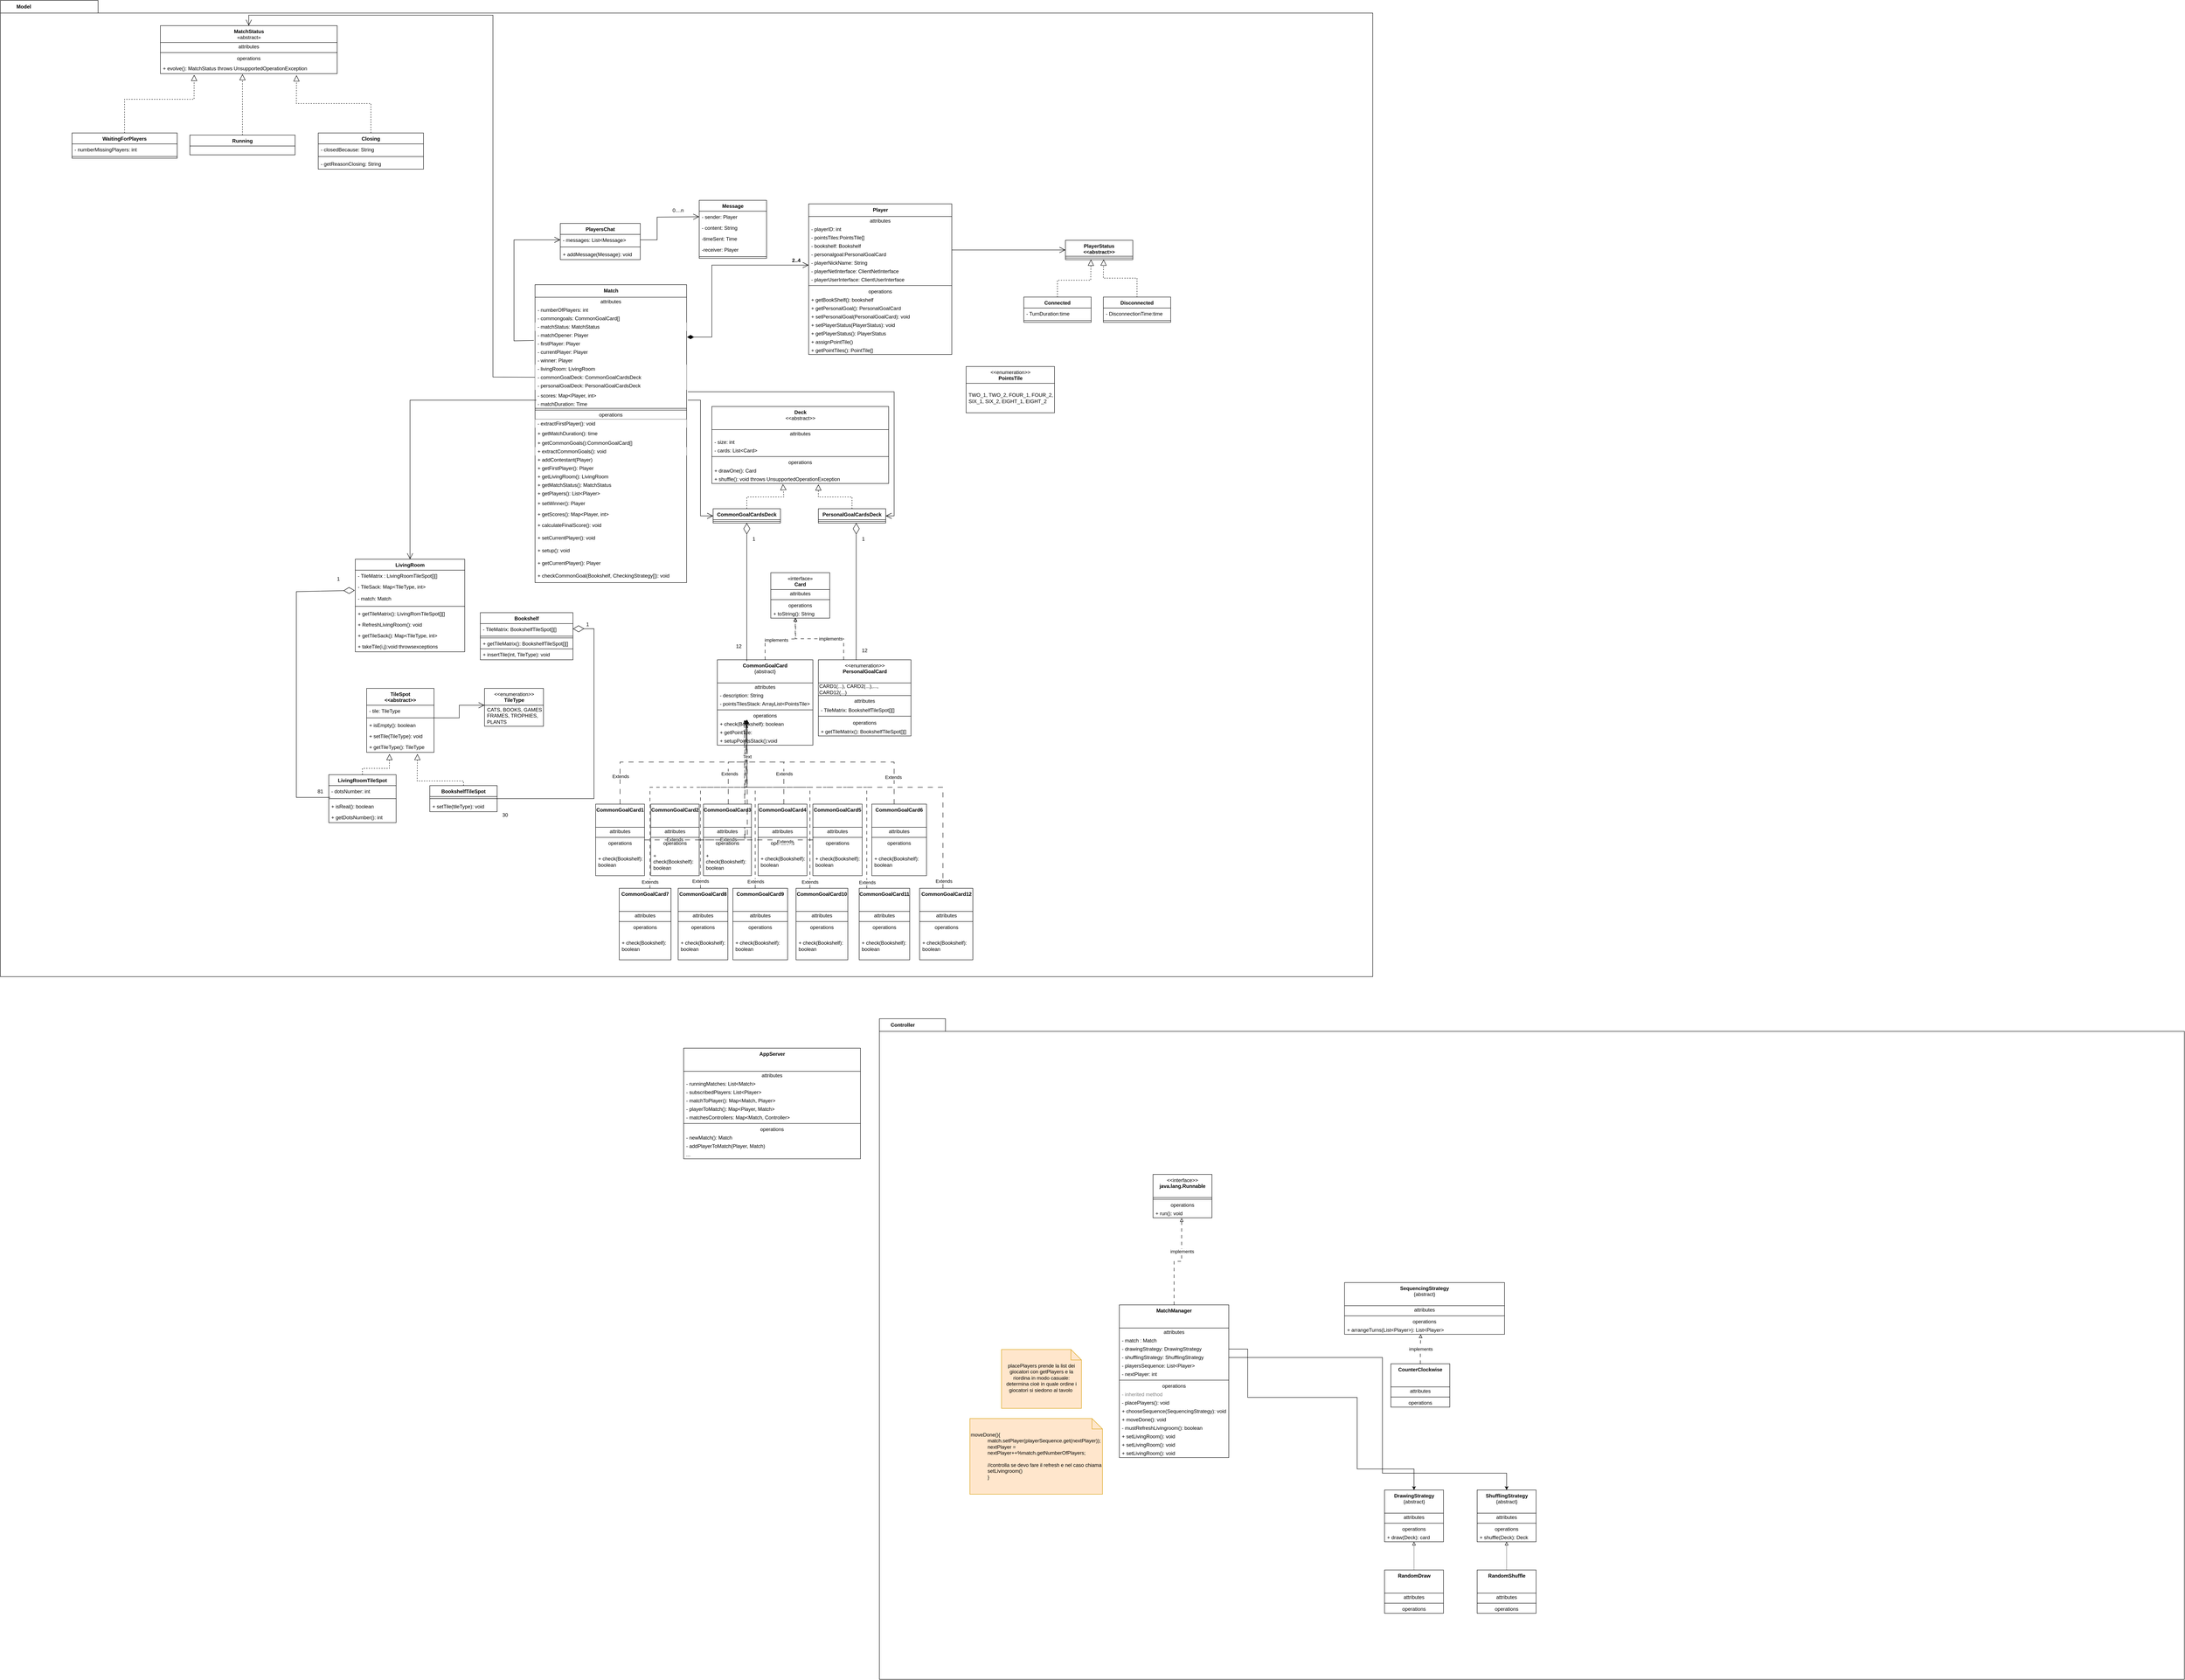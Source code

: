 <mxfile version="21.1.4" type="google">
  <diagram name="ServerSide" id="hrB9VUlsci2HEdaLjR_Z">
    <mxGraphModel grid="1" page="1" gridSize="10" guides="1" tooltips="1" connect="1" arrows="1" fold="1" pageScale="1" pageWidth="827" pageHeight="1169" math="0" shadow="0">
      <root>
        <mxCell id="0" />
        <mxCell id="1" parent="0" />
        <mxCell id="iEnsNC7LLxe0rt-zGGxk-167" value="Model" style="shape=folder;fontStyle=1;tabWidth=110;tabHeight=30;tabPosition=left;html=1;boundedLbl=1;labelInHeader=1;container=1;collapsible=0;recursiveResize=0;movable=1;resizable=1;rotatable=1;deletable=1;editable=1;locked=0;connectable=1;fillColor=#FFFFFF;strokeColor=#000000;" vertex="1" parent="1">
          <mxGeometry x="-1053" y="-3680" width="3260" height="2320" as="geometry" />
        </mxCell>
        <mxCell id="92ZYuoUsC0Ov662HI7nl-2" value="TileSpot&#xa;&lt;&lt;abstract&gt;&gt;" style="swimlane;fontStyle=1;align=center;verticalAlign=top;childLayout=stackLayout;horizontal=1;startSize=40;horizontalStack=0;resizeParent=1;resizeParentMax=0;resizeLast=0;collapsible=1;marginBottom=0;" vertex="1" parent="iEnsNC7LLxe0rt-zGGxk-167">
          <mxGeometry x="870" y="1635" width="160" height="152" as="geometry" />
        </mxCell>
        <mxCell id="iEnsNC7LLxe0rt-zGGxk-26" value="- tile: TileType" style="text;strokeColor=none;fillColor=none;align=left;verticalAlign=top;spacingLeft=4;spacingRight=4;overflow=hidden;rotatable=0;points=[[0,0.5],[1,0.5]];portConstraint=eastwest;" vertex="1" parent="92ZYuoUsC0Ov662HI7nl-2">
          <mxGeometry y="40" width="160" height="26" as="geometry" />
        </mxCell>
        <mxCell id="92ZYuoUsC0Ov662HI7nl-4" value="" style="line;strokeWidth=1;fillColor=none;align=left;verticalAlign=middle;spacingTop=-1;spacingLeft=3;spacingRight=3;rotatable=0;labelPosition=right;points=[];portConstraint=eastwest;strokeColor=inherit;" vertex="1" parent="92ZYuoUsC0Ov662HI7nl-2">
          <mxGeometry y="66" width="160" height="8" as="geometry" />
        </mxCell>
        <mxCell id="iEnsNC7LLxe0rt-zGGxk-21" value="+ isEmpty(): boolean&#xa;" style="text;strokeColor=none;fillColor=none;align=left;verticalAlign=top;spacingLeft=4;spacingRight=4;overflow=hidden;rotatable=0;points=[[0,0.5],[1,0.5]];portConstraint=eastwest;" vertex="1" parent="92ZYuoUsC0Ov662HI7nl-2">
          <mxGeometry y="74" width="160" height="26" as="geometry" />
        </mxCell>
        <mxCell id="92ZYuoUsC0Ov662HI7nl-21" value="+ setTile(TileType): void" style="text;strokeColor=none;fillColor=none;align=left;verticalAlign=top;spacingLeft=4;spacingRight=4;overflow=hidden;rotatable=0;points=[[0,0.5],[1,0.5]];portConstraint=eastwest;" vertex="1" parent="92ZYuoUsC0Ov662HI7nl-2">
          <mxGeometry y="100" width="160" height="26" as="geometry" />
        </mxCell>
        <mxCell id="iEnsNC7LLxe0rt-zGGxk-30" value="+ getTileType(): TileType" style="text;strokeColor=none;fillColor=none;align=left;verticalAlign=top;spacingLeft=4;spacingRight=4;overflow=hidden;rotatable=0;points=[[0,0.5],[1,0.5]];portConstraint=eastwest;" vertex="1" parent="92ZYuoUsC0Ov662HI7nl-2">
          <mxGeometry y="126" width="160" height="26" as="geometry" />
        </mxCell>
        <mxCell id="iEnsNC7LLxe0rt-zGGxk-23" value="LivingRoomTileSpot" style="swimlane;fontStyle=1;align=center;verticalAlign=top;childLayout=stackLayout;horizontal=1;startSize=26;horizontalStack=0;resizeParent=1;resizeParentMax=0;resizeLast=0;collapsible=1;marginBottom=0;" vertex="1" parent="iEnsNC7LLxe0rt-zGGxk-167">
          <mxGeometry x="780" y="1840" width="160" height="114" as="geometry" />
        </mxCell>
        <mxCell id="iEnsNC7LLxe0rt-zGGxk-25" value="- dotsNumber: int" style="text;strokeColor=none;fillColor=none;align=left;verticalAlign=top;spacingLeft=4;spacingRight=4;overflow=hidden;rotatable=0;points=[[0,0.5],[1,0.5]];portConstraint=eastwest;" vertex="1" parent="iEnsNC7LLxe0rt-zGGxk-23">
          <mxGeometry y="26" width="160" height="26" as="geometry" />
        </mxCell>
        <mxCell id="iEnsNC7LLxe0rt-zGGxk-27" value="" style="line;strokeWidth=1;fillColor=none;align=left;verticalAlign=middle;spacingTop=-1;spacingLeft=3;spacingRight=3;rotatable=0;labelPosition=right;points=[];portConstraint=eastwest;strokeColor=inherit;" vertex="1" parent="iEnsNC7LLxe0rt-zGGxk-23">
          <mxGeometry y="52" width="160" height="10" as="geometry" />
        </mxCell>
        <mxCell id="iEnsNC7LLxe0rt-zGGxk-28" value="+ isReal(): boolean&#xa;" style="text;strokeColor=none;fillColor=none;align=left;verticalAlign=top;spacingLeft=4;spacingRight=4;overflow=hidden;rotatable=0;points=[[0,0.5],[1,0.5]];portConstraint=eastwest;" vertex="1" parent="iEnsNC7LLxe0rt-zGGxk-23">
          <mxGeometry y="62" width="160" height="26" as="geometry" />
        </mxCell>
        <mxCell id="iEnsNC7LLxe0rt-zGGxk-29" value="+ getDotsNumber(): int&#xa;" style="text;strokeColor=none;fillColor=none;align=left;verticalAlign=top;spacingLeft=4;spacingRight=4;overflow=hidden;rotatable=0;points=[[0,0.5],[1,0.5]];portConstraint=eastwest;" vertex="1" parent="iEnsNC7LLxe0rt-zGGxk-23">
          <mxGeometry y="88" width="160" height="26" as="geometry" />
        </mxCell>
        <mxCell id="iEnsNC7LLxe0rt-zGGxk-9" value="&amp;lt;&amp;lt;enumeration&amp;gt;&amp;gt;&lt;br&gt;&lt;b&gt;TileType&lt;br&gt;&lt;br&gt;&lt;/b&gt;" style="swimlane;fontStyle=0;align=center;verticalAlign=top;childLayout=stackLayout;horizontal=1;startSize=40;horizontalStack=0;resizeParent=1;resizeParentMax=0;resizeLast=0;collapsible=0;marginBottom=0;html=1;" vertex="1" parent="iEnsNC7LLxe0rt-zGGxk-167">
          <mxGeometry x="1150" y="1635" width="140" height="90" as="geometry" />
        </mxCell>
        <mxCell id="iEnsNC7LLxe0rt-zGGxk-10" value="CATS, BOOKS, GAMES,&amp;nbsp;&lt;br&gt;FRAMES, TROPHIES, &lt;br&gt;PLANTS" style="text;html=1;strokeColor=none;fillColor=none;align=left;verticalAlign=middle;spacingLeft=4;spacingRight=4;overflow=hidden;rotatable=0;points=[[0,0.5],[1,0.5]];portConstraint=eastwest;" vertex="1" parent="iEnsNC7LLxe0rt-zGGxk-9">
          <mxGeometry y="40" width="140" height="50" as="geometry" />
        </mxCell>
        <mxCell id="iEnsNC7LLxe0rt-zGGxk-16" value="BookshelfTileSpot" style="swimlane;fontStyle=1;align=center;verticalAlign=top;childLayout=stackLayout;horizontal=1;startSize=26;horizontalStack=0;resizeParent=1;resizeParentMax=0;resizeLast=0;collapsible=1;marginBottom=0;" vertex="1" parent="iEnsNC7LLxe0rt-zGGxk-167">
          <mxGeometry x="1020" y="1866" width="160" height="62" as="geometry" />
        </mxCell>
        <mxCell id="iEnsNC7LLxe0rt-zGGxk-19" value="" style="line;strokeWidth=1;fillColor=none;align=left;verticalAlign=middle;spacingTop=-1;spacingLeft=3;spacingRight=3;rotatable=0;labelPosition=right;points=[];portConstraint=eastwest;strokeColor=inherit;" vertex="1" parent="iEnsNC7LLxe0rt-zGGxk-16">
          <mxGeometry y="26" width="160" height="10" as="geometry" />
        </mxCell>
        <mxCell id="92ZYuoUsC0Ov662HI7nl-23" value="+ setTile(tileType): void" style="text;strokeColor=none;fillColor=none;align=left;verticalAlign=top;spacingLeft=4;spacingRight=4;overflow=hidden;rotatable=0;points=[[0,0.5],[1,0.5]];portConstraint=eastwest;" vertex="1" parent="iEnsNC7LLxe0rt-zGGxk-16">
          <mxGeometry y="36" width="160" height="26" as="geometry" />
        </mxCell>
        <mxCell id="iEnsNC7LLxe0rt-zGGxk-129" value="&lt;b&gt;Player&lt;/b&gt;" style="swimlane;fontStyle=0;align=center;verticalAlign=top;childLayout=stackLayout;horizontal=1;startSize=30;horizontalStack=0;resizeParent=1;resizeParentMax=0;resizeLast=0;collapsible=0;marginBottom=0;html=1;strokeColor=#000000;" vertex="1" parent="iEnsNC7LLxe0rt-zGGxk-167">
          <mxGeometry x="1920" y="483.5" width="340" height="358" as="geometry" />
        </mxCell>
        <mxCell id="iEnsNC7LLxe0rt-zGGxk-130" value="attributes" style="text;html=1;strokeColor=none;fillColor=none;align=center;verticalAlign=middle;spacingLeft=4;spacingRight=4;overflow=hidden;rotatable=0;points=[[0,0.5],[1,0.5]];portConstraint=eastwest;" vertex="1" parent="iEnsNC7LLxe0rt-zGGxk-129">
          <mxGeometry y="30" width="340" height="20" as="geometry" />
        </mxCell>
        <mxCell id="iEnsNC7LLxe0rt-zGGxk-131" value="- playerID: int" style="text;html=1;strokeColor=none;fillColor=none;align=left;verticalAlign=middle;spacingLeft=4;spacingRight=4;overflow=hidden;rotatable=0;points=[[0,0.5],[1,0.5]];portConstraint=eastwest;" vertex="1" parent="iEnsNC7LLxe0rt-zGGxk-129">
          <mxGeometry y="50" width="340" height="20" as="geometry" />
        </mxCell>
        <mxCell id="VxPUNB2d-WD5Udo-ZghJ-4" value="- pointsTiles:PointsTile[]" style="text;html=1;strokeColor=none;fillColor=none;align=left;verticalAlign=middle;spacingLeft=4;spacingRight=4;overflow=hidden;rotatable=0;points=[[0,0.5],[1,0.5]];portConstraint=eastwest;" vertex="1" parent="iEnsNC7LLxe0rt-zGGxk-129">
          <mxGeometry y="70" width="340" height="20" as="geometry" />
        </mxCell>
        <mxCell id="x1CPa9od3_AfTyYTqJ5p-12" value="- bookshelf: Bookshelf" style="text;html=1;strokeColor=none;fillColor=none;align=left;verticalAlign=middle;spacingLeft=4;spacingRight=4;overflow=hidden;rotatable=0;points=[[0,0.5],[1,0.5]];portConstraint=eastwest;" vertex="1" parent="iEnsNC7LLxe0rt-zGGxk-129">
          <mxGeometry y="90" width="340" height="20" as="geometry" />
        </mxCell>
        <mxCell id="x1CPa9od3_AfTyYTqJ5p-15" value="- personalgoal:PersonalGoalCard" style="text;html=1;strokeColor=none;fillColor=none;align=left;verticalAlign=middle;spacingLeft=4;spacingRight=4;overflow=hidden;rotatable=0;points=[[0,0.5],[1,0.5]];portConstraint=eastwest;" vertex="1" parent="iEnsNC7LLxe0rt-zGGxk-129">
          <mxGeometry y="110" width="340" height="20" as="geometry" />
        </mxCell>
        <mxCell id="iEnsNC7LLxe0rt-zGGxk-132" value="- playerNickName: String" style="text;html=1;strokeColor=none;fillColor=none;align=left;verticalAlign=middle;spacingLeft=4;spacingRight=4;overflow=hidden;rotatable=0;points=[[0,0.5],[1,0.5]];portConstraint=eastwest;" vertex="1" parent="iEnsNC7LLxe0rt-zGGxk-129">
          <mxGeometry y="130" width="340" height="20" as="geometry" />
        </mxCell>
        <mxCell id="iEnsNC7LLxe0rt-zGGxk-133" value="- playerNetInterface: ClientNetInterface" style="text;html=1;strokeColor=none;fillColor=none;align=left;verticalAlign=middle;spacingLeft=4;spacingRight=4;overflow=hidden;rotatable=0;points=[[0,0.5],[1,0.5]];portConstraint=eastwest;" vertex="1" parent="iEnsNC7LLxe0rt-zGGxk-129">
          <mxGeometry y="150" width="340" height="20" as="geometry" />
        </mxCell>
        <mxCell id="iEnsNC7LLxe0rt-zGGxk-134" value="- playerUserInterface: ClientUserInterface" style="text;html=1;strokeColor=none;fillColor=none;align=left;verticalAlign=middle;spacingLeft=4;spacingRight=4;overflow=hidden;rotatable=0;points=[[0,0.5],[1,0.5]];portConstraint=eastwest;" vertex="1" parent="iEnsNC7LLxe0rt-zGGxk-129">
          <mxGeometry y="170" width="340" height="20" as="geometry" />
        </mxCell>
        <mxCell id="iEnsNC7LLxe0rt-zGGxk-136" value="" style="line;strokeWidth=1;fillColor=none;align=left;verticalAlign=middle;spacingTop=-1;spacingLeft=3;spacingRight=3;rotatable=0;labelPosition=right;points=[];portConstraint=eastwest;" vertex="1" parent="iEnsNC7LLxe0rt-zGGxk-129">
          <mxGeometry y="190" width="340" height="8" as="geometry" />
        </mxCell>
        <mxCell id="iEnsNC7LLxe0rt-zGGxk-137" value="operations" style="text;html=1;strokeColor=none;fillColor=none;align=center;verticalAlign=middle;spacingLeft=4;spacingRight=4;overflow=hidden;rotatable=0;points=[[0,0.5],[1,0.5]];portConstraint=eastwest;" vertex="1" parent="iEnsNC7LLxe0rt-zGGxk-129">
          <mxGeometry y="198" width="340" height="20" as="geometry" />
        </mxCell>
        <mxCell id="x1CPa9od3_AfTyYTqJ5p-13" value="+ getBookShelf(): bookshelf" style="text;html=1;strokeColor=none;fillColor=none;align=left;verticalAlign=middle;spacingLeft=4;spacingRight=4;overflow=hidden;rotatable=0;points=[[0,0.5],[1,0.5]];portConstraint=eastwest;shadow=0;" vertex="1" parent="iEnsNC7LLxe0rt-zGGxk-129">
          <mxGeometry y="218" width="340" height="20" as="geometry" />
        </mxCell>
        <mxCell id="x1CPa9od3_AfTyYTqJ5p-16" value="+ getPersonalGoal(): PersonalGoalCard" style="text;html=1;strokeColor=none;fillColor=none;align=left;verticalAlign=middle;spacingLeft=4;spacingRight=4;overflow=hidden;rotatable=0;points=[[0,0.5],[1,0.5]];portConstraint=eastwest;shadow=0;" vertex="1" parent="iEnsNC7LLxe0rt-zGGxk-129">
          <mxGeometry y="238" width="340" height="20" as="geometry" />
        </mxCell>
        <mxCell id="x1CPa9od3_AfTyYTqJ5p-21" value="+ setPersonalGoal(PersonalGoalCard): void" style="text;html=1;strokeColor=none;fillColor=none;align=left;verticalAlign=middle;spacingLeft=4;spacingRight=4;overflow=hidden;rotatable=0;points=[[0,0.5],[1,0.5]];portConstraint=eastwest;shadow=0;" vertex="1" parent="iEnsNC7LLxe0rt-zGGxk-129">
          <mxGeometry y="258" width="340" height="20" as="geometry" />
        </mxCell>
        <mxCell id="vbKOylWey_1Y4G15ECeW-169" value="+ setPlayerStatus(PlayerStatus): void" style="text;html=1;strokeColor=none;fillColor=none;align=left;verticalAlign=middle;spacingLeft=4;spacingRight=4;overflow=hidden;rotatable=0;points=[[0,0.5],[1,0.5]];portConstraint=eastwest;shadow=0;" vertex="1" parent="iEnsNC7LLxe0rt-zGGxk-129">
          <mxGeometry y="278" width="340" height="20" as="geometry" />
        </mxCell>
        <mxCell id="x1CPa9od3_AfTyYTqJ5p-52" value="+ getPlayerStatus(): PlayerStatus" style="text;html=1;strokeColor=none;fillColor=none;align=left;verticalAlign=middle;spacingLeft=4;spacingRight=4;overflow=hidden;rotatable=0;points=[[0,0.5],[1,0.5]];portConstraint=eastwest;shadow=0;" vertex="1" parent="iEnsNC7LLxe0rt-zGGxk-129">
          <mxGeometry y="298" width="340" height="20" as="geometry" />
        </mxCell>
        <mxCell id="VxPUNB2d-WD5Udo-ZghJ-3" value="+ assignPointTile()" style="text;html=1;strokeColor=none;fillColor=none;align=left;verticalAlign=middle;spacingLeft=4;spacingRight=4;overflow=hidden;rotatable=0;points=[[0,0.5],[1,0.5]];portConstraint=eastwest;shadow=0;" vertex="1" parent="iEnsNC7LLxe0rt-zGGxk-129">
          <mxGeometry y="318" width="340" height="20" as="geometry" />
        </mxCell>
        <mxCell id="VxPUNB2d-WD5Udo-ZghJ-5" value="+ getPointTiles(): PointTile[]" style="text;html=1;strokeColor=none;fillColor=none;align=left;verticalAlign=middle;spacingLeft=4;spacingRight=4;overflow=hidden;rotatable=0;points=[[0,0.5],[1,0.5]];portConstraint=eastwest;shadow=0;" vertex="1" parent="iEnsNC7LLxe0rt-zGGxk-129">
          <mxGeometry y="338" width="340" height="20" as="geometry" />
        </mxCell>
        <mxCell id="x1CPa9od3_AfTyYTqJ5p-32" value="PlayerStatus&#xa;&lt;&lt;abstract&gt;&gt;" style="swimlane;fontStyle=1;align=center;verticalAlign=top;childLayout=stackLayout;horizontal=1;startSize=38;horizontalStack=0;resizeParent=1;resizeParentMax=0;resizeLast=0;collapsible=1;marginBottom=0;rounded=0;shadow=0;glass=0;sketch=0;fillColor=none;" vertex="1" parent="iEnsNC7LLxe0rt-zGGxk-167">
          <mxGeometry x="2530" y="570" width="160" height="46" as="geometry" />
        </mxCell>
        <mxCell id="x1CPa9od3_AfTyYTqJ5p-34" value="" style="line;strokeWidth=1;fillColor=none;align=left;verticalAlign=middle;spacingTop=-1;spacingLeft=3;spacingRight=3;rotatable=0;labelPosition=right;points=[];portConstraint=eastwest;strokeColor=inherit;rounded=0;shadow=0;glass=0;sketch=0;" vertex="1" parent="x1CPa9od3_AfTyYTqJ5p-32">
          <mxGeometry y="38" width="160" height="8" as="geometry" />
        </mxCell>
        <mxCell id="x1CPa9od3_AfTyYTqJ5p-44" value="Disconnected" style="swimlane;fontStyle=1;align=center;verticalAlign=top;childLayout=stackLayout;horizontal=1;startSize=26;horizontalStack=0;resizeParent=1;resizeParentMax=0;resizeLast=0;collapsible=1;marginBottom=0;rounded=0;shadow=0;glass=0;sketch=0;fillColor=none;" vertex="1" parent="iEnsNC7LLxe0rt-zGGxk-167">
          <mxGeometry x="2620" y="705" width="160" height="60" as="geometry" />
        </mxCell>
        <mxCell id="x1CPa9od3_AfTyYTqJ5p-46" value="- DisconnectionTime:time" style="text;strokeColor=none;fillColor=none;align=left;verticalAlign=top;spacingLeft=4;spacingRight=4;overflow=hidden;rotatable=0;points=[[0,0.5],[1,0.5]];portConstraint=eastwest;" vertex="1" parent="x1CPa9od3_AfTyYTqJ5p-44">
          <mxGeometry y="26" width="160" height="26" as="geometry" />
        </mxCell>
        <mxCell id="x1CPa9od3_AfTyYTqJ5p-47" value="" style="line;strokeWidth=1;fillColor=none;align=left;verticalAlign=middle;spacingTop=-1;spacingLeft=3;spacingRight=3;rotatable=0;labelPosition=right;points=[];portConstraint=eastwest;strokeColor=inherit;rounded=0;shadow=0;glass=0;sketch=0;" vertex="1" parent="x1CPa9od3_AfTyYTqJ5p-44">
          <mxGeometry y="52" width="160" height="8" as="geometry" />
        </mxCell>
        <mxCell id="iEnsNC7LLxe0rt-zGGxk-11" value="Bookshelf" style="swimlane;fontStyle=1;align=center;verticalAlign=top;childLayout=stackLayout;horizontal=1;startSize=26;horizontalStack=0;resizeParent=1;resizeParentMax=0;resizeLast=0;collapsible=1;marginBottom=0;" vertex="1" parent="iEnsNC7LLxe0rt-zGGxk-167">
          <mxGeometry x="1140" y="1455" width="220" height="112" as="geometry" />
        </mxCell>
        <mxCell id="iEnsNC7LLxe0rt-zGGxk-12" value="- TileMatrix: BookshelfTileSpot[][]" style="text;strokeColor=none;fillColor=none;align=left;verticalAlign=top;spacingLeft=4;spacingRight=4;overflow=hidden;rotatable=0;points=[[0,0.5],[1,0.5]];portConstraint=eastwest;" vertex="1" parent="iEnsNC7LLxe0rt-zGGxk-11">
          <mxGeometry y="26" width="220" height="26" as="geometry" />
        </mxCell>
        <mxCell id="Wln8tg_5s8hiBWHnHDHo-16" value="" style="endArrow=diamondThin;endFill=0;endSize=24;html=1;rounded=0;exitX=1;exitY=0.5;exitDx=0;exitDy=0;" edge="1" parent="iEnsNC7LLxe0rt-zGGxk-11" source="iEnsNC7LLxe0rt-zGGxk-16">
          <mxGeometry width="160" relative="1" as="geometry">
            <mxPoint x="60" y="38.41" as="sourcePoint" />
            <mxPoint x="220" y="38.41" as="targetPoint" />
            <Array as="points">
              <mxPoint x="270" y="442" />
              <mxPoint x="270" y="38" />
            </Array>
          </mxGeometry>
        </mxCell>
        <mxCell id="iEnsNC7LLxe0rt-zGGxk-13" value="" style="line;strokeWidth=1;fillColor=none;align=left;verticalAlign=middle;spacingTop=-1;spacingLeft=3;spacingRight=3;rotatable=0;labelPosition=right;points=[];portConstraint=eastwest;strokeColor=inherit;" vertex="1" parent="iEnsNC7LLxe0rt-zGGxk-11">
          <mxGeometry y="52" width="220" height="8" as="geometry" />
        </mxCell>
        <mxCell id="f0M-4CW8BpvCbv3RzCkF-8" value="+ getTileMatrix(): BookshelfTileSpot[][]" style="text;strokeColor=#000000;fillColor=none;align=left;verticalAlign=top;spacingLeft=4;spacingRight=4;overflow=hidden;rotatable=0;points=[[0,0.5],[1,0.5]];portConstraint=eastwest;" vertex="1" parent="iEnsNC7LLxe0rt-zGGxk-11">
          <mxGeometry y="60" width="220" height="26" as="geometry" />
        </mxCell>
        <mxCell id="VxPUNB2d-WD5Udo-ZghJ-1" value="+ insertTile(int, TileType): void" style="text;strokeColor=#000000;fillColor=none;align=left;verticalAlign=top;spacingLeft=4;spacingRight=4;overflow=hidden;rotatable=0;points=[[0,0.5],[1,0.5]];portConstraint=eastwest;" vertex="1" parent="iEnsNC7LLxe0rt-zGGxk-11">
          <mxGeometry y="86" width="220" height="26" as="geometry" />
        </mxCell>
        <mxCell id="iEnsNC7LLxe0rt-zGGxk-61" value="WaitingForPlayers" style="swimlane;fontStyle=1;align=center;verticalAlign=top;childLayout=stackLayout;horizontal=1;startSize=26;horizontalStack=0;resizeParent=1;resizeParentMax=0;resizeLast=0;collapsible=1;marginBottom=0;" vertex="1" parent="iEnsNC7LLxe0rt-zGGxk-167">
          <mxGeometry x="170" y="315" width="250" height="60" as="geometry" />
        </mxCell>
        <mxCell id="iEnsNC7LLxe0rt-zGGxk-62" value="- numberMissingPlayers: int" style="text;strokeColor=none;fillColor=none;align=left;verticalAlign=top;spacingLeft=4;spacingRight=4;overflow=hidden;rotatable=0;points=[[0,0.5],[1,0.5]];portConstraint=eastwest;" vertex="1" parent="iEnsNC7LLxe0rt-zGGxk-61">
          <mxGeometry y="26" width="250" height="26" as="geometry" />
        </mxCell>
        <mxCell id="iEnsNC7LLxe0rt-zGGxk-63" value="" style="line;strokeWidth=1;fillColor=none;align=left;verticalAlign=middle;spacingTop=-1;spacingLeft=3;spacingRight=3;rotatable=0;labelPosition=right;points=[];portConstraint=eastwest;strokeColor=inherit;" vertex="1" parent="iEnsNC7LLxe0rt-zGGxk-61">
          <mxGeometry y="52" width="250" height="8" as="geometry" />
        </mxCell>
        <mxCell id="iEnsNC7LLxe0rt-zGGxk-66" value="Running" style="swimlane;fontStyle=1;align=center;verticalAlign=top;childLayout=stackLayout;horizontal=1;startSize=26;horizontalStack=0;resizeParent=1;resizeParentMax=0;resizeLast=0;collapsible=1;marginBottom=0;" vertex="1" parent="iEnsNC7LLxe0rt-zGGxk-167">
          <mxGeometry x="450" y="320" width="250" height="47" as="geometry" />
        </mxCell>
        <mxCell id="iEnsNC7LLxe0rt-zGGxk-69" value="&lt;b&gt;MatchStatus&lt;/b&gt;&lt;br&gt;«abstract»" style="swimlane;fontStyle=0;align=center;verticalAlign=top;childLayout=stackLayout;horizontal=1;startSize=40;horizontalStack=0;resizeParent=1;resizeParentMax=0;resizeLast=0;collapsible=0;marginBottom=0;html=1;" vertex="1" parent="iEnsNC7LLxe0rt-zGGxk-167">
          <mxGeometry x="380" y="60" width="420" height="114" as="geometry" />
        </mxCell>
        <mxCell id="iEnsNC7LLxe0rt-zGGxk-70" value="attributes" style="text;html=1;strokeColor=none;fillColor=none;align=center;verticalAlign=middle;spacingLeft=4;spacingRight=4;overflow=hidden;rotatable=0;points=[[0,0.5],[1,0.5]];portConstraint=eastwest;" vertex="1" parent="iEnsNC7LLxe0rt-zGGxk-69">
          <mxGeometry y="40" width="420" height="20" as="geometry" />
        </mxCell>
        <mxCell id="iEnsNC7LLxe0rt-zGGxk-74" value="" style="line;strokeWidth=1;fillColor=none;align=left;verticalAlign=middle;spacingTop=-1;spacingLeft=3;spacingRight=3;rotatable=0;labelPosition=right;points=[];portConstraint=eastwest;" vertex="1" parent="iEnsNC7LLxe0rt-zGGxk-69">
          <mxGeometry y="60" width="420" height="8" as="geometry" />
        </mxCell>
        <mxCell id="iEnsNC7LLxe0rt-zGGxk-75" value="operations" style="text;html=1;strokeColor=none;fillColor=none;align=center;verticalAlign=middle;spacingLeft=4;spacingRight=4;overflow=hidden;rotatable=0;points=[[0,0.5],[1,0.5]];portConstraint=eastwest;" vertex="1" parent="iEnsNC7LLxe0rt-zGGxk-69">
          <mxGeometry y="68" width="420" height="20" as="geometry" />
        </mxCell>
        <mxCell id="iEnsNC7LLxe0rt-zGGxk-76" value="+ evolve(): MatchStatus throws UnsupportedOperationException" style="text;strokeColor=none;fillColor=none;align=left;verticalAlign=top;spacingLeft=4;spacingRight=4;overflow=hidden;rotatable=0;points=[[0,0.5],[1,0.5]];portConstraint=eastwest;" vertex="1" parent="iEnsNC7LLxe0rt-zGGxk-69">
          <mxGeometry y="88" width="420" height="26" as="geometry" />
        </mxCell>
        <mxCell id="iEnsNC7LLxe0rt-zGGxk-79" value="Closing" style="swimlane;fontStyle=1;align=center;verticalAlign=top;childLayout=stackLayout;horizontal=1;startSize=26;horizontalStack=0;resizeParent=1;resizeParentMax=0;resizeLast=0;collapsible=1;marginBottom=0;" vertex="1" parent="iEnsNC7LLxe0rt-zGGxk-167">
          <mxGeometry x="755" y="315" width="250" height="86" as="geometry" />
        </mxCell>
        <mxCell id="iEnsNC7LLxe0rt-zGGxk-80" value="- closedBecause: String" style="text;strokeColor=none;fillColor=none;align=left;verticalAlign=top;spacingLeft=4;spacingRight=4;overflow=hidden;rotatable=0;points=[[0,0.5],[1,0.5]];portConstraint=eastwest;" vertex="1" parent="iEnsNC7LLxe0rt-zGGxk-79">
          <mxGeometry y="26" width="250" height="26" as="geometry" />
        </mxCell>
        <mxCell id="iEnsNC7LLxe0rt-zGGxk-81" value="" style="line;strokeWidth=1;fillColor=none;align=left;verticalAlign=middle;spacingTop=-1;spacingLeft=3;spacingRight=3;rotatable=0;labelPosition=right;points=[];portConstraint=eastwest;strokeColor=inherit;" vertex="1" parent="iEnsNC7LLxe0rt-zGGxk-79">
          <mxGeometry y="52" width="250" height="8" as="geometry" />
        </mxCell>
        <mxCell id="iEnsNC7LLxe0rt-zGGxk-82" value="- getReasonClosing: String" style="text;strokeColor=none;fillColor=none;align=left;verticalAlign=top;spacingLeft=4;spacingRight=4;overflow=hidden;rotatable=0;points=[[0,0.5],[1,0.5]];portConstraint=eastwest;" vertex="1" parent="iEnsNC7LLxe0rt-zGGxk-79">
          <mxGeometry y="60" width="250" height="26" as="geometry" />
        </mxCell>
        <mxCell id="iEnsNC7LLxe0rt-zGGxk-145" value="&lt;b&gt;Deck&lt;br&gt;&lt;/b&gt;&amp;lt;&amp;lt;abstract&amp;gt;&amp;gt;" style="swimlane;fontStyle=0;align=center;verticalAlign=top;childLayout=stackLayout;horizontal=1;startSize=55;horizontalStack=0;resizeParent=1;resizeParentMax=0;resizeLast=0;collapsible=0;marginBottom=0;html=1;labelBorderColor=none;strokeColor=#000000;fontColor=#000000;" vertex="1" parent="iEnsNC7LLxe0rt-zGGxk-167">
          <mxGeometry x="1690" y="965" width="420" height="183" as="geometry" />
        </mxCell>
        <mxCell id="iEnsNC7LLxe0rt-zGGxk-146" value="attributes" style="text;html=1;strokeColor=none;fillColor=none;align=center;verticalAlign=middle;spacingLeft=4;spacingRight=4;overflow=hidden;rotatable=0;points=[[0,0.5],[1,0.5]];portConstraint=eastwest;fontColor=#000000;" vertex="1" parent="iEnsNC7LLxe0rt-zGGxk-145">
          <mxGeometry y="55" width="420" height="20" as="geometry" />
        </mxCell>
        <mxCell id="iEnsNC7LLxe0rt-zGGxk-147" value="- size: int" style="text;html=1;strokeColor=none;fillColor=none;align=left;verticalAlign=middle;spacingLeft=4;spacingRight=4;overflow=hidden;rotatable=0;points=[[0,0.5],[1,0.5]];portConstraint=eastwest;fontColor=#000000;" vertex="1" parent="iEnsNC7LLxe0rt-zGGxk-145">
          <mxGeometry y="75" width="420" height="20" as="geometry" />
        </mxCell>
        <mxCell id="lR7D6RkpAyPXtjpiftA8-46" value="- cards: List&amp;lt;Card&amp;gt;" style="text;html=1;strokeColor=none;fillColor=none;align=left;verticalAlign=middle;spacingLeft=4;spacingRight=4;overflow=hidden;rotatable=0;points=[[0,0.5],[1,0.5]];portConstraint=eastwest;fontColor=#000000;" vertex="1" parent="iEnsNC7LLxe0rt-zGGxk-145">
          <mxGeometry y="95" width="420" height="20" as="geometry" />
        </mxCell>
        <mxCell id="iEnsNC7LLxe0rt-zGGxk-148" value="" style="line;strokeWidth=1;fillColor=none;align=left;verticalAlign=middle;spacingTop=-1;spacingLeft=3;spacingRight=3;rotatable=0;labelPosition=right;points=[];portConstraint=eastwest;labelBorderColor=none;strokeColor=#000000;fontColor=#000000;" vertex="1" parent="iEnsNC7LLxe0rt-zGGxk-145">
          <mxGeometry y="115" width="420" height="8" as="geometry" />
        </mxCell>
        <mxCell id="iEnsNC7LLxe0rt-zGGxk-149" value="operations" style="text;html=1;strokeColor=none;fillColor=none;align=center;verticalAlign=middle;spacingLeft=4;spacingRight=4;overflow=hidden;rotatable=0;points=[[0,0.5],[1,0.5]];portConstraint=eastwest;fontColor=#000000;" vertex="1" parent="iEnsNC7LLxe0rt-zGGxk-145">
          <mxGeometry y="123" width="420" height="20" as="geometry" />
        </mxCell>
        <mxCell id="iEnsNC7LLxe0rt-zGGxk-150" value="+ drawOne(): Card" style="text;html=1;strokeColor=none;fillColor=none;align=left;verticalAlign=middle;spacingLeft=4;spacingRight=4;overflow=hidden;rotatable=0;points=[[0,0.5],[1,0.5]];portConstraint=eastwest;fontColor=#000000;" vertex="1" parent="iEnsNC7LLxe0rt-zGGxk-145">
          <mxGeometry y="143" width="420" height="20" as="geometry" />
        </mxCell>
        <mxCell id="iEnsNC7LLxe0rt-zGGxk-151" value="+ shuffle(): void throws UnsupportedOperationException" style="text;html=1;strokeColor=none;fillColor=none;align=left;verticalAlign=middle;spacingLeft=4;spacingRight=4;overflow=hidden;rotatable=0;points=[[0,0.5],[1,0.5]];portConstraint=eastwest;fontColor=#000000;" vertex="1" parent="iEnsNC7LLxe0rt-zGGxk-145">
          <mxGeometry y="163" width="420" height="20" as="geometry" />
        </mxCell>
        <mxCell id="x1CPa9od3_AfTyYTqJ5p-39" value="Connected" style="swimlane;fontStyle=1;align=center;verticalAlign=top;childLayout=stackLayout;horizontal=1;startSize=26;horizontalStack=0;resizeParent=1;resizeParentMax=0;resizeLast=0;collapsible=1;marginBottom=0;rounded=0;shadow=0;glass=0;sketch=0;fillColor=none;" vertex="1" parent="iEnsNC7LLxe0rt-zGGxk-167">
          <mxGeometry x="2431" y="705" width="160" height="60" as="geometry" />
        </mxCell>
        <mxCell id="x1CPa9od3_AfTyYTqJ5p-43" value="- TurnDuration:time" style="text;strokeColor=none;fillColor=none;align=left;verticalAlign=top;spacingLeft=4;spacingRight=4;overflow=hidden;rotatable=0;points=[[0,0.5],[1,0.5]];portConstraint=eastwest;" vertex="1" parent="x1CPa9od3_AfTyYTqJ5p-39">
          <mxGeometry y="26" width="160" height="26" as="geometry" />
        </mxCell>
        <mxCell id="x1CPa9od3_AfTyYTqJ5p-41" value="" style="line;strokeWidth=1;fillColor=none;align=left;verticalAlign=middle;spacingTop=-1;spacingLeft=3;spacingRight=3;rotatable=0;labelPosition=right;points=[];portConstraint=eastwest;strokeColor=inherit;rounded=0;shadow=0;glass=0;sketch=0;" vertex="1" parent="x1CPa9od3_AfTyYTqJ5p-39">
          <mxGeometry y="52" width="160" height="8" as="geometry" />
        </mxCell>
        <mxCell id="Wln8tg_5s8hiBWHnHDHo-1" value="12" style="text;html=1;strokeColor=none;fillColor=none;align=center;verticalAlign=middle;whiteSpace=wrap;rounded=0;" vertex="1" parent="iEnsNC7LLxe0rt-zGGxk-167">
          <mxGeometry x="1724" y="1520" width="60" height="30" as="geometry" />
        </mxCell>
        <mxCell id="Wln8tg_5s8hiBWHnHDHo-4" value="12" style="text;html=1;strokeColor=none;fillColor=none;align=center;verticalAlign=middle;whiteSpace=wrap;rounded=0;" vertex="1" parent="iEnsNC7LLxe0rt-zGGxk-167">
          <mxGeometry x="2023" y="1530" width="60" height="30" as="geometry" />
        </mxCell>
        <mxCell id="Wln8tg_5s8hiBWHnHDHo-6" value="1" style="text;html=1;strokeColor=none;fillColor=none;align=center;verticalAlign=middle;whiteSpace=wrap;rounded=0;" vertex="1" parent="iEnsNC7LLxe0rt-zGGxk-167">
          <mxGeometry x="2020" y="1265" width="60" height="30" as="geometry" />
        </mxCell>
        <mxCell id="Wln8tg_5s8hiBWHnHDHo-7" value="1" style="text;html=1;strokeColor=none;fillColor=none;align=center;verticalAlign=middle;whiteSpace=wrap;rounded=0;" vertex="1" parent="iEnsNC7LLxe0rt-zGGxk-167">
          <mxGeometry x="1760" y="1265" width="60" height="30" as="geometry" />
        </mxCell>
        <mxCell id="TGczXiBnH50R4w1sZ0Ey-8" value="" style="endArrow=block;dashed=1;endFill=0;endSize=12;html=1;rounded=0;exitX=0.5;exitY=0;exitDx=0;exitDy=0;" edge="1" parent="iEnsNC7LLxe0rt-zGGxk-167" source="iEnsNC7LLxe0rt-zGGxk-66">
          <mxGeometry width="160" relative="1" as="geometry">
            <mxPoint x="660" y="275" as="sourcePoint" />
            <mxPoint x="575" y="175" as="targetPoint" />
          </mxGeometry>
        </mxCell>
        <mxCell id="TGczXiBnH50R4w1sZ0Ey-9" value="" style="endArrow=block;dashed=1;endFill=0;endSize=12;html=1;rounded=0;entryX=0.77;entryY=1.146;entryDx=0;entryDy=0;entryPerimeter=0;exitX=0.5;exitY=0;exitDx=0;exitDy=0;" edge="1" parent="iEnsNC7LLxe0rt-zGGxk-167" source="iEnsNC7LLxe0rt-zGGxk-79" target="iEnsNC7LLxe0rt-zGGxk-76">
          <mxGeometry width="160" relative="1" as="geometry">
            <mxPoint x="660" y="275" as="sourcePoint" />
            <mxPoint x="820" y="275" as="targetPoint" />
            <Array as="points">
              <mxPoint x="880" y="245" />
              <mxPoint x="703" y="245" />
            </Array>
          </mxGeometry>
        </mxCell>
        <mxCell id="TGczXiBnH50R4w1sZ0Ey-10" value="" style="endArrow=block;dashed=1;endFill=0;endSize=12;html=1;rounded=0;entryX=0.191;entryY=1.105;entryDx=0;entryDy=0;entryPerimeter=0;exitX=0.5;exitY=0;exitDx=0;exitDy=0;" edge="1" parent="iEnsNC7LLxe0rt-zGGxk-167" source="iEnsNC7LLxe0rt-zGGxk-61" target="iEnsNC7LLxe0rt-zGGxk-76">
          <mxGeometry width="160" relative="1" as="geometry">
            <mxPoint x="660" y="275" as="sourcePoint" />
            <mxPoint x="820" y="275" as="targetPoint" />
            <Array as="points">
              <mxPoint x="295" y="235" />
              <mxPoint x="460" y="235" />
            </Array>
          </mxGeometry>
        </mxCell>
        <mxCell id="TGczXiBnH50R4w1sZ0Ey-11" value="" style="endArrow=block;dashed=1;endFill=0;endSize=12;html=1;rounded=0;exitX=0.5;exitY=0;exitDx=0;exitDy=0;entryX=0.339;entryY=1.14;entryDx=0;entryDy=0;entryPerimeter=0;" edge="1" parent="iEnsNC7LLxe0rt-zGGxk-167" source="iEnsNC7LLxe0rt-zGGxk-23" target="iEnsNC7LLxe0rt-zGGxk-30">
          <mxGeometry width="160" relative="1" as="geometry">
            <mxPoint x="910" y="1705" as="sourcePoint" />
            <mxPoint x="1070" y="1705" as="targetPoint" />
            <Array as="points">
              <mxPoint x="860" y="1825" />
              <mxPoint x="924" y="1825" />
            </Array>
          </mxGeometry>
        </mxCell>
        <mxCell id="TGczXiBnH50R4w1sZ0Ey-12" value="" style="endArrow=block;dashed=1;endFill=0;endSize=12;html=1;rounded=0;exitX=0.5;exitY=0;exitDx=0;exitDy=0;entryX=0.754;entryY=1.14;entryDx=0;entryDy=0;entryPerimeter=0;" edge="1" parent="iEnsNC7LLxe0rt-zGGxk-167" source="iEnsNC7LLxe0rt-zGGxk-16" target="iEnsNC7LLxe0rt-zGGxk-30">
          <mxGeometry width="160" relative="1" as="geometry">
            <mxPoint x="910" y="1705" as="sourcePoint" />
            <mxPoint x="1070" y="1705" as="targetPoint" />
            <Array as="points">
              <mxPoint x="1100" y="1855" />
              <mxPoint x="990" y="1855" />
            </Array>
          </mxGeometry>
        </mxCell>
        <mxCell id="TGczXiBnH50R4w1sZ0Ey-18" value="" style="endArrow=block;dashed=1;endFill=0;endSize=12;html=1;rounded=0;exitX=0.5;exitY=0;exitDx=0;exitDy=0;entryX=0.379;entryY=0.987;entryDx=0;entryDy=0;entryPerimeter=0;" edge="1" parent="iEnsNC7LLxe0rt-zGGxk-167" source="x1CPa9od3_AfTyYTqJ5p-39" target="x1CPa9od3_AfTyYTqJ5p-34">
          <mxGeometry width="160" relative="1" as="geometry">
            <mxPoint x="2560" y="715" as="sourcePoint" />
            <mxPoint x="2590" y="625" as="targetPoint" />
            <Array as="points">
              <mxPoint x="2511" y="665" />
              <mxPoint x="2590" y="665" />
            </Array>
          </mxGeometry>
        </mxCell>
        <mxCell id="TGczXiBnH50R4w1sZ0Ey-19" value="" style="endArrow=open;endFill=1;endSize=12;html=1;rounded=0;exitX=1;exitY=1.154;exitDx=0;exitDy=0;exitPerimeter=0;" edge="1" parent="iEnsNC7LLxe0rt-zGGxk-167" source="iEnsNC7LLxe0rt-zGGxk-26">
          <mxGeometry width="160" relative="1" as="geometry">
            <mxPoint x="1170" y="1655" as="sourcePoint" />
            <mxPoint x="1150" y="1675" as="targetPoint" />
            <Array as="points">
              <mxPoint x="1090" y="1705" />
              <mxPoint x="1090" y="1675" />
            </Array>
          </mxGeometry>
        </mxCell>
        <mxCell id="Wln8tg_5s8hiBWHnHDHo-17" value="1" style="text;html=1;strokeColor=none;fillColor=none;align=center;verticalAlign=middle;whiteSpace=wrap;rounded=0;" vertex="1" parent="iEnsNC7LLxe0rt-zGGxk-167">
          <mxGeometry x="773" y="1360" width="60" height="30" as="geometry" />
        </mxCell>
        <mxCell id="Wln8tg_5s8hiBWHnHDHo-18" value="1" style="text;html=1;strokeColor=none;fillColor=none;align=center;verticalAlign=middle;whiteSpace=wrap;rounded=0;" vertex="1" parent="iEnsNC7LLxe0rt-zGGxk-167">
          <mxGeometry x="1365" y="1468" width="60" height="30" as="geometry" />
        </mxCell>
        <mxCell id="Wln8tg_5s8hiBWHnHDHo-20" value="30" style="text;html=1;strokeColor=none;fillColor=none;align=center;verticalAlign=middle;whiteSpace=wrap;rounded=0;" vertex="1" parent="iEnsNC7LLxe0rt-zGGxk-167">
          <mxGeometry x="1169" y="1921" width="60" height="30" as="geometry" />
        </mxCell>
        <mxCell id="Wln8tg_5s8hiBWHnHDHo-21" value="81" style="text;html=1;strokeColor=none;fillColor=none;align=center;verticalAlign=middle;whiteSpace=wrap;rounded=0;" vertex="1" parent="iEnsNC7LLxe0rt-zGGxk-167">
          <mxGeometry x="730" y="1865" width="60" height="30" as="geometry" />
        </mxCell>
        <mxCell id="jbztiTt9DNjzssIzOwOY-4" value="" style="endArrow=open;endFill=1;endSize=12;html=1;rounded=0;entryX=0;entryY=0.5;entryDx=0;entryDy=0;" edge="1" parent="iEnsNC7LLxe0rt-zGGxk-167" target="x1CPa9od3_AfTyYTqJ5p-32">
          <mxGeometry width="160" relative="1" as="geometry">
            <mxPoint x="2260" y="593" as="sourcePoint" />
            <mxPoint x="2540" y="575" as="targetPoint" />
          </mxGeometry>
        </mxCell>
        <mxCell id="Wln8tg_5s8hiBWHnHDHo-24" value="2..4" style="text;align=center;fontStyle=1;verticalAlign=middle;spacingLeft=3;spacingRight=3;strokeColor=none;rotatable=0;points=[[0,0.5],[1,0.5]];portConstraint=eastwest;html=1;" vertex="1" parent="iEnsNC7LLxe0rt-zGGxk-167">
          <mxGeometry x="1850" y="605" width="80" height="26" as="geometry" />
        </mxCell>
        <mxCell id="lui4DLEyMlnULKWCSXfG-1" value="PlayersChat" style="swimlane;fontStyle=1;align=center;verticalAlign=top;childLayout=stackLayout;horizontal=1;startSize=26;horizontalStack=0;resizeParent=1;resizeParentMax=0;resizeLast=0;collapsible=1;marginBottom=0;whiteSpace=wrap;html=1;" vertex="1" parent="iEnsNC7LLxe0rt-zGGxk-167">
          <mxGeometry x="1330" y="530" width="190" height="86" as="geometry" />
        </mxCell>
        <mxCell id="lui4DLEyMlnULKWCSXfG-2" value="- messages: List&amp;lt;Message&amp;gt;" style="text;strokeColor=none;fillColor=none;align=left;verticalAlign=top;spacingLeft=4;spacingRight=4;overflow=hidden;rotatable=0;points=[[0,0.5],[1,0.5]];portConstraint=eastwest;whiteSpace=wrap;html=1;" vertex="1" parent="lui4DLEyMlnULKWCSXfG-1">
          <mxGeometry y="26" width="190" height="26" as="geometry" />
        </mxCell>
        <mxCell id="lui4DLEyMlnULKWCSXfG-3" value="" style="line;strokeWidth=1;fillColor=none;align=left;verticalAlign=middle;spacingTop=-1;spacingLeft=3;spacingRight=3;rotatable=0;labelPosition=right;points=[];portConstraint=eastwest;strokeColor=inherit;" vertex="1" parent="lui4DLEyMlnULKWCSXfG-1">
          <mxGeometry y="52" width="190" height="8" as="geometry" />
        </mxCell>
        <mxCell id="lui4DLEyMlnULKWCSXfG-4" value="+ addMessage(Message): void" style="text;strokeColor=none;fillColor=none;align=left;verticalAlign=top;spacingLeft=4;spacingRight=4;overflow=hidden;rotatable=0;points=[[0,0.5],[1,0.5]];portConstraint=eastwest;whiteSpace=wrap;html=1;" vertex="1" parent="lui4DLEyMlnULKWCSXfG-1">
          <mxGeometry y="60" width="190" height="26" as="geometry" />
        </mxCell>
        <mxCell id="lui4DLEyMlnULKWCSXfG-5" value="Message" style="swimlane;fontStyle=1;align=center;verticalAlign=top;childLayout=stackLayout;horizontal=1;startSize=26;horizontalStack=0;resizeParent=1;resizeParentMax=0;resizeLast=0;collapsible=1;marginBottom=0;whiteSpace=wrap;html=1;" vertex="1" parent="iEnsNC7LLxe0rt-zGGxk-167">
          <mxGeometry x="1660" y="475" width="160" height="138" as="geometry" />
        </mxCell>
        <mxCell id="lui4DLEyMlnULKWCSXfG-6" value="- sender: Player" style="text;strokeColor=none;fillColor=none;align=left;verticalAlign=top;spacingLeft=4;spacingRight=4;overflow=hidden;rotatable=0;points=[[0,0.5],[1,0.5]];portConstraint=eastwest;whiteSpace=wrap;html=1;" vertex="1" parent="lui4DLEyMlnULKWCSXfG-5">
          <mxGeometry y="26" width="160" height="26" as="geometry" />
        </mxCell>
        <mxCell id="lui4DLEyMlnULKWCSXfG-9" value="- content: String" style="text;strokeColor=none;fillColor=none;align=left;verticalAlign=top;spacingLeft=4;spacingRight=4;overflow=hidden;rotatable=0;points=[[0,0.5],[1,0.5]];portConstraint=eastwest;whiteSpace=wrap;html=1;" vertex="1" parent="lui4DLEyMlnULKWCSXfG-5">
          <mxGeometry y="52" width="160" height="26" as="geometry" />
        </mxCell>
        <mxCell id="lui4DLEyMlnULKWCSXfG-10" value="-timeSent: Time" style="text;strokeColor=none;fillColor=none;align=left;verticalAlign=top;spacingLeft=4;spacingRight=4;overflow=hidden;rotatable=0;points=[[0,0.5],[1,0.5]];portConstraint=eastwest;whiteSpace=wrap;html=1;" vertex="1" parent="lui4DLEyMlnULKWCSXfG-5">
          <mxGeometry y="78" width="160" height="26" as="geometry" />
        </mxCell>
        <mxCell id="cBoWfu4ivkMzWweCAko4-1" value="-receiver: Player" style="text;strokeColor=none;fillColor=none;align=left;verticalAlign=top;spacingLeft=4;spacingRight=4;overflow=hidden;rotatable=0;points=[[0,0.5],[1,0.5]];portConstraint=eastwest;whiteSpace=wrap;html=1;" vertex="1" parent="lui4DLEyMlnULKWCSXfG-5">
          <mxGeometry y="104" width="160" height="26" as="geometry" />
        </mxCell>
        <mxCell id="lui4DLEyMlnULKWCSXfG-7" value="" style="line;strokeWidth=1;fillColor=none;align=left;verticalAlign=middle;spacingTop=-1;spacingLeft=3;spacingRight=3;rotatable=0;labelPosition=right;points=[];portConstraint=eastwest;strokeColor=inherit;" vertex="1" parent="lui4DLEyMlnULKWCSXfG-5">
          <mxGeometry y="130" width="160" height="8" as="geometry" />
        </mxCell>
        <mxCell id="lui4DLEyMlnULKWCSXfG-13" value="0....n" style="text;html=1;strokeColor=none;fillColor=none;align=center;verticalAlign=middle;whiteSpace=wrap;rounded=0;" vertex="1" parent="iEnsNC7LLxe0rt-zGGxk-167">
          <mxGeometry x="1580" y="483.5" width="60" height="30" as="geometry" />
        </mxCell>
        <mxCell id="rIDSuXDbuui7cBcAN0Vx-2" value="" style="endArrow=open;endFill=1;endSize=12;html=1;rounded=0;exitX=1;exitY=0.5;exitDx=0;exitDy=0;entryX=0;entryY=0.5;entryDx=0;entryDy=0;" edge="1" parent="iEnsNC7LLxe0rt-zGGxk-167" source="lui4DLEyMlnULKWCSXfG-2" target="lui4DLEyMlnULKWCSXfG-6">
          <mxGeometry width="160" relative="1" as="geometry">
            <mxPoint x="1630" y="645" as="sourcePoint" />
            <mxPoint x="1790" y="645" as="targetPoint" />
            <Array as="points">
              <mxPoint x="1560" y="569" />
              <mxPoint x="1560" y="515" />
            </Array>
          </mxGeometry>
        </mxCell>
        <mxCell id="iEnsNC7LLxe0rt-zGGxk-34" value="&lt;b&gt;Match&lt;/b&gt;" style="swimlane;fontStyle=0;align=center;verticalAlign=top;childLayout=stackLayout;horizontal=1;startSize=30;horizontalStack=0;resizeParent=1;resizeParentMax=0;resizeLast=0;collapsible=0;marginBottom=0;html=1;" vertex="1" parent="iEnsNC7LLxe0rt-zGGxk-167">
          <mxGeometry x="1270" y="675.5" width="360" height="708" as="geometry" />
        </mxCell>
        <mxCell id="iEnsNC7LLxe0rt-zGGxk-35" value="attributes" style="text;html=1;strokeColor=none;fillColor=none;align=center;verticalAlign=middle;spacingLeft=4;spacingRight=4;overflow=hidden;rotatable=0;points=[[0,0.5],[1,0.5]];portConstraint=eastwest;" vertex="1" parent="iEnsNC7LLxe0rt-zGGxk-34">
          <mxGeometry y="30" width="360" height="20" as="geometry" />
        </mxCell>
        <mxCell id="iEnsNC7LLxe0rt-zGGxk-36" value="- numberOfPlayers: int" style="text;html=1;strokeColor=none;fillColor=none;align=left;verticalAlign=middle;spacingLeft=4;spacingRight=4;overflow=hidden;rotatable=0;points=[[0,0.5],[1,0.5]];portConstraint=eastwest;" vertex="1" parent="iEnsNC7LLxe0rt-zGGxk-34">
          <mxGeometry y="50" width="360" height="20" as="geometry" />
        </mxCell>
        <mxCell id="x1CPa9od3_AfTyYTqJ5p-18" value="- commongoals: CommonGoalCard[]" style="text;html=1;strokeColor=none;fillColor=none;align=left;verticalAlign=middle;spacingLeft=4;spacingRight=4;overflow=hidden;rotatable=0;points=[[0,0.5],[1,0.5]];portConstraint=eastwest;" vertex="1" parent="iEnsNC7LLxe0rt-zGGxk-34">
          <mxGeometry y="70" width="360" height="20" as="geometry" />
        </mxCell>
        <mxCell id="iEnsNC7LLxe0rt-zGGxk-37" value="- matchStatus: MatchStatus" style="text;html=1;strokeColor=none;fillColor=#FFFFFF;align=left;verticalAlign=middle;spacingLeft=4;spacingRight=4;overflow=hidden;rotatable=0;points=[[0,0.5],[1,0.5]];portConstraint=eastwest;" vertex="1" parent="iEnsNC7LLxe0rt-zGGxk-34">
          <mxGeometry y="90" width="360" height="20" as="geometry" />
        </mxCell>
        <mxCell id="iEnsNC7LLxe0rt-zGGxk-38" value="- matchOpener: Player" style="text;html=1;strokeColor=none;fillColor=none;align=left;verticalAlign=middle;spacingLeft=4;spacingRight=4;overflow=hidden;rotatable=0;points=[[0,0.5],[1,0.5]];portConstraint=eastwest;" vertex="1" parent="iEnsNC7LLxe0rt-zGGxk-34">
          <mxGeometry y="110" width="360" height="20" as="geometry" />
        </mxCell>
        <mxCell id="iEnsNC7LLxe0rt-zGGxk-39" value="- firstPlayer: Player" style="text;html=1;strokeColor=none;fillColor=none;align=left;verticalAlign=middle;spacingLeft=4;spacingRight=4;overflow=hidden;rotatable=0;points=[[0,0.5],[1,0.5]];portConstraint=eastwest;" vertex="1" parent="iEnsNC7LLxe0rt-zGGxk-34">
          <mxGeometry y="130" width="360" height="20" as="geometry" />
        </mxCell>
        <mxCell id="L73epk2uIYijiVKenh5l-2" value="- currentPlayer: Player" style="text;html=1;strokeColor=none;fillColor=none;align=left;verticalAlign=middle;spacingLeft=4;spacingRight=4;overflow=hidden;rotatable=0;points=[[0,0.5],[1,0.5]];portConstraint=eastwest;" vertex="1" parent="iEnsNC7LLxe0rt-zGGxk-34">
          <mxGeometry y="150" width="360" height="20" as="geometry" />
        </mxCell>
        <mxCell id="x1CPa9od3_AfTyYTqJ5p-4" value="- winner: Player" style="text;html=1;strokeColor=none;fillColor=none;align=left;verticalAlign=middle;spacingLeft=4;spacingRight=4;overflow=hidden;rotatable=0;points=[[0,0.5],[1,0.5]];portConstraint=eastwest;" vertex="1" parent="iEnsNC7LLxe0rt-zGGxk-34">
          <mxGeometry y="170" width="360" height="20" as="geometry" />
        </mxCell>
        <mxCell id="iEnsNC7LLxe0rt-zGGxk-40" value="- livingRoom: LivingRoom" style="text;html=1;strokeColor=none;fillColor=#FFFFFF;align=left;verticalAlign=middle;spacingLeft=4;spacingRight=4;overflow=hidden;rotatable=0;points=[[0,0.5],[1,0.5]];portConstraint=eastwest;" vertex="1" parent="iEnsNC7LLxe0rt-zGGxk-34">
          <mxGeometry y="190" width="360" height="20" as="geometry" />
        </mxCell>
        <mxCell id="iEnsNC7LLxe0rt-zGGxk-42" value="- commonGoalDeck: CommonGoalCardsDeck" style="text;html=1;strokeColor=none;fillColor=#FFFFFF;align=left;verticalAlign=middle;spacingLeft=4;spacingRight=4;overflow=hidden;rotatable=0;points=[[0,0.5],[1,0.5]];portConstraint=eastwest;" vertex="1" parent="iEnsNC7LLxe0rt-zGGxk-34">
          <mxGeometry y="210" width="360" height="20" as="geometry" />
        </mxCell>
        <mxCell id="iEnsNC7LLxe0rt-zGGxk-43" value="- personalGoalDeck: PersonalGoalCardsDeck&lt;br&gt;&amp;nbsp;" style="text;html=1;strokeColor=none;fillColor=#FFFFFF;align=left;verticalAlign=middle;spacingLeft=4;spacingRight=4;overflow=hidden;rotatable=0;points=[[0,0.5],[1,0.5]];portConstraint=eastwest;" vertex="1" parent="iEnsNC7LLxe0rt-zGGxk-34">
          <mxGeometry y="230" width="360" height="20" as="geometry" />
        </mxCell>
        <mxCell id="iEnsNC7LLxe0rt-zGGxk-44" value="- scores: Map&lt;Player, int&gt;&#xa;" style="text;strokeColor=none;fillColor=none;align=left;verticalAlign=top;spacingLeft=4;spacingRight=4;overflow=hidden;rotatable=0;points=[[0,0.5],[1,0.5]];portConstraint=eastwest;" vertex="1" parent="iEnsNC7LLxe0rt-zGGxk-34">
          <mxGeometry y="250" width="360" height="20" as="geometry" />
        </mxCell>
        <mxCell id="RCTYP2qcCKidCiC8jX3w-4" value="- matchDuration: Time" style="text;strokeColor=none;fillColor=none;align=left;verticalAlign=top;spacingLeft=4;spacingRight=4;overflow=hidden;rotatable=0;points=[[0,0.5],[1,0.5]];portConstraint=eastwest;" vertex="1" parent="iEnsNC7LLxe0rt-zGGxk-34">
          <mxGeometry y="270" width="360" height="20" as="geometry" />
        </mxCell>
        <mxCell id="iEnsNC7LLxe0rt-zGGxk-45" value="" style="line;strokeWidth=1;fillColor=none;align=left;verticalAlign=middle;spacingTop=-1;spacingLeft=3;spacingRight=3;rotatable=0;labelPosition=right;points=[];portConstraint=eastwest;" vertex="1" parent="iEnsNC7LLxe0rt-zGGxk-34">
          <mxGeometry y="290" width="360" height="8" as="geometry" />
        </mxCell>
        <mxCell id="iEnsNC7LLxe0rt-zGGxk-46" value="operations" style="text;html=1;strokeColor=#000000;fillColor=none;align=center;verticalAlign=middle;spacingLeft=4;spacingRight=4;overflow=hidden;rotatable=0;points=[[0,0.5],[1,0.5]];portConstraint=eastwest;" vertex="1" parent="iEnsNC7LLxe0rt-zGGxk-34">
          <mxGeometry y="298" width="360" height="22" as="geometry" />
        </mxCell>
        <mxCell id="iEnsNC7LLxe0rt-zGGxk-47" value="- extractFirstPlayer(): void" style="text;html=1;strokeColor=none;fillColor=#FFFFFF;align=left;verticalAlign=middle;spacingLeft=4;spacingRight=4;overflow=hidden;rotatable=0;points=[[0,0.5],[1,0.5]];portConstraint=eastwest;shadow=0;" vertex="1" parent="iEnsNC7LLxe0rt-zGGxk-34">
          <mxGeometry y="320" width="360" height="20" as="geometry" />
        </mxCell>
        <mxCell id="RCTYP2qcCKidCiC8jX3w-5" value="+ getMatchDuration(): time" style="text;strokeColor=none;fillColor=none;align=left;verticalAlign=top;spacingLeft=4;spacingRight=4;overflow=hidden;rotatable=0;points=[[0,0.5],[1,0.5]];portConstraint=eastwest;" vertex="1" parent="iEnsNC7LLxe0rt-zGGxk-34">
          <mxGeometry y="340" width="360" height="26" as="geometry" />
        </mxCell>
        <mxCell id="x1CPa9od3_AfTyYTqJ5p-19" value="+ getCommonGoals():CommonGoalCard[]" style="text;html=1;strokeColor=none;fillColor=none;align=left;verticalAlign=middle;spacingLeft=4;spacingRight=4;overflow=hidden;rotatable=0;points=[[0,0.5],[1,0.5]];portConstraint=eastwest;" vertex="1" parent="iEnsNC7LLxe0rt-zGGxk-34">
          <mxGeometry y="366" width="360" height="20" as="geometry" />
        </mxCell>
        <mxCell id="x1CPa9od3_AfTyYTqJ5p-20" value="+ extractCommonGoals(): void" style="text;html=1;strokeColor=none;fillColor=#FFFFFF;align=left;verticalAlign=middle;spacingLeft=4;spacingRight=4;overflow=hidden;rotatable=0;points=[[0,0.5],[1,0.5]];portConstraint=eastwest;" vertex="1" parent="iEnsNC7LLxe0rt-zGGxk-34">
          <mxGeometry y="386" width="360" height="20" as="geometry" />
        </mxCell>
        <mxCell id="x1CPa9od3_AfTyYTqJ5p-8" value="+ addContestant(Player)" style="text;html=1;strokeColor=none;fillColor=none;align=left;verticalAlign=middle;spacingLeft=4;spacingRight=4;overflow=hidden;rotatable=0;points=[[0,0.5],[1,0.5]];portConstraint=eastwest;" vertex="1" parent="iEnsNC7LLxe0rt-zGGxk-34">
          <mxGeometry y="406" width="360" height="20" as="geometry" />
        </mxCell>
        <mxCell id="iEnsNC7LLxe0rt-zGGxk-48" value="+ getFirstPlayer(): Player" style="text;html=1;strokeColor=none;fillColor=none;align=left;verticalAlign=middle;spacingLeft=4;spacingRight=4;overflow=hidden;rotatable=0;points=[[0,0.5],[1,0.5]];portConstraint=eastwest;" vertex="1" parent="iEnsNC7LLxe0rt-zGGxk-34">
          <mxGeometry y="426" width="360" height="20" as="geometry" />
        </mxCell>
        <mxCell id="iEnsNC7LLxe0rt-zGGxk-50" value="+ getLivingRoom(): LivingRoom" style="text;html=1;strokeColor=none;fillColor=none;align=left;verticalAlign=middle;spacingLeft=4;spacingRight=4;overflow=hidden;rotatable=0;points=[[0,0.5],[1,0.5]];portConstraint=eastwest;" vertex="1" parent="iEnsNC7LLxe0rt-zGGxk-34">
          <mxGeometry y="446" width="360" height="20" as="geometry" />
        </mxCell>
        <mxCell id="iEnsNC7LLxe0rt-zGGxk-52" value="+ getMatchStatus(): MatchStatus" style="text;html=1;strokeColor=none;fillColor=none;align=left;verticalAlign=middle;spacingLeft=4;spacingRight=4;overflow=hidden;rotatable=0;points=[[0,0.5],[1,0.5]];portConstraint=eastwest;" vertex="1" parent="iEnsNC7LLxe0rt-zGGxk-34">
          <mxGeometry y="466" width="360" height="20" as="geometry" />
        </mxCell>
        <mxCell id="iEnsNC7LLxe0rt-zGGxk-53" value="+ getPlayers(): List&amp;lt;Player&amp;gt;" style="text;html=1;strokeColor=none;fillColor=none;align=left;verticalAlign=middle;spacingLeft=4;spacingRight=4;overflow=hidden;rotatable=0;points=[[0,0.5],[1,0.5]];portConstraint=eastwest;" vertex="1" parent="iEnsNC7LLxe0rt-zGGxk-34">
          <mxGeometry y="486" width="360" height="20" as="geometry" />
        </mxCell>
        <mxCell id="iEnsNC7LLxe0rt-zGGxk-55" value="+ setWinner(): Player" style="text;strokeColor=none;fillColor=none;align=left;verticalAlign=top;spacingLeft=4;spacingRight=4;overflow=hidden;rotatable=0;points=[[0,0.5],[1,0.5]];portConstraint=eastwest;" vertex="1" parent="iEnsNC7LLxe0rt-zGGxk-34">
          <mxGeometry y="506" width="360" height="26" as="geometry" />
        </mxCell>
        <mxCell id="iEnsNC7LLxe0rt-zGGxk-56" value="+ getScores(): Map&lt;Player, int&gt;" style="text;strokeColor=none;fillColor=none;align=left;verticalAlign=top;spacingLeft=4;spacingRight=4;overflow=hidden;rotatable=0;points=[[0,0.5],[1,0.5]];portConstraint=eastwest;" vertex="1" parent="iEnsNC7LLxe0rt-zGGxk-34">
          <mxGeometry y="532" width="360" height="26" as="geometry" />
        </mxCell>
        <mxCell id="wsLbobHHBCb5c8HotUTT-1" value="+ calculateFinalScore(): void" style="text;align=left;verticalAlign=top;spacingLeft=4;spacingRight=4;overflow=hidden;rotatable=0;points=[[0,0.5],[1,0.5]];portConstraint=eastwest;" vertex="1" parent="iEnsNC7LLxe0rt-zGGxk-34">
          <mxGeometry y="558" width="360" height="30" as="geometry" />
        </mxCell>
        <mxCell id="wsLbobHHBCb5c8HotUTT-2" value="+ setCurrentPlayer(): void" style="text;align=left;verticalAlign=top;spacingLeft=4;spacingRight=4;overflow=hidden;rotatable=0;points=[[0,0.5],[1,0.5]];portConstraint=eastwest;" vertex="1" parent="iEnsNC7LLxe0rt-zGGxk-34">
          <mxGeometry y="588" width="360" height="30" as="geometry" />
        </mxCell>
        <mxCell id="AN9gK8d-m49UaSpgwlDd-33" value="+ setup(): void" style="text;align=left;verticalAlign=top;spacingLeft=4;spacingRight=4;overflow=hidden;rotatable=0;points=[[0,0.5],[1,0.5]];portConstraint=eastwest;" vertex="1" parent="iEnsNC7LLxe0rt-zGGxk-34">
          <mxGeometry y="618" width="360" height="30" as="geometry" />
        </mxCell>
        <mxCell id="XFTQZ9_4_dzUOXK8xvw3-1" value="+ getCurrentPlayer(): Player" style="text;align=left;verticalAlign=top;spacingLeft=4;spacingRight=4;overflow=hidden;rotatable=0;points=[[0,0.5],[1,0.5]];portConstraint=eastwest;" vertex="1" parent="iEnsNC7LLxe0rt-zGGxk-34">
          <mxGeometry y="648" width="360" height="30" as="geometry" />
        </mxCell>
        <mxCell id="IEiLpRCHu3YAd3n17EXx-1" value="+ checkCommonGoal(Bookshelf, CheckingStrategy[]): void" style="text;align=left;verticalAlign=top;spacingLeft=4;spacingRight=4;overflow=hidden;rotatable=0;points=[[0,0.5],[1,0.5]];portConstraint=eastwest;" vertex="1" parent="iEnsNC7LLxe0rt-zGGxk-34">
          <mxGeometry y="678" width="360" height="30" as="geometry" />
        </mxCell>
        <mxCell id="Wln8tg_5s8hiBWHnHDHo-23" value="" style="endArrow=open;html=1;endSize=12;startArrow=diamondThin;startSize=14;startFill=1;edgeStyle=orthogonalEdgeStyle;align=left;verticalAlign=bottom;rounded=0;" edge="1" parent="iEnsNC7LLxe0rt-zGGxk-167">
          <mxGeometry x="-1" y="3" relative="1" as="geometry">
            <mxPoint x="1631" y="800" as="sourcePoint" />
            <mxPoint x="1920" y="629" as="targetPoint" />
            <Array as="points">
              <mxPoint x="1631" y="800" />
              <mxPoint x="1690" y="800" />
              <mxPoint x="1690" y="629" />
            </Array>
          </mxGeometry>
        </mxCell>
        <mxCell id="rIDSuXDbuui7cBcAN0Vx-1" value="" style="endArrow=open;endFill=1;endSize=12;html=1;rounded=0;exitX=-0.008;exitY=1.127;exitDx=0;exitDy=0;exitPerimeter=0;entryX=0;entryY=0.5;entryDx=0;entryDy=0;" edge="1" parent="iEnsNC7LLxe0rt-zGGxk-167" source="iEnsNC7LLxe0rt-zGGxk-38" target="lui4DLEyMlnULKWCSXfG-2">
          <mxGeometry width="160" relative="1" as="geometry">
            <mxPoint x="1670" y="645" as="sourcePoint" />
            <mxPoint x="1830" y="645" as="targetPoint" />
            <Array as="points">
              <mxPoint x="1220" y="809" />
              <mxPoint x="1220" y="569" />
            </Array>
          </mxGeometry>
        </mxCell>
        <mxCell id="jbztiTt9DNjzssIzOwOY-5" value="" style="endArrow=open;endFill=1;endSize=12;html=1;rounded=0;entryX=0.5;entryY=0;entryDx=0;entryDy=0;exitX=0;exitY=0.5;exitDx=0;exitDy=0;" edge="1" parent="iEnsNC7LLxe0rt-zGGxk-167" source="iEnsNC7LLxe0rt-zGGxk-42" target="iEnsNC7LLxe0rt-zGGxk-69">
          <mxGeometry width="160" relative="1" as="geometry">
            <mxPoint x="1270" y="895" as="sourcePoint" />
            <mxPoint x="1070" y="365" as="targetPoint" />
            <Array as="points">
              <mxPoint x="1170" y="895" />
              <mxPoint x="1170" y="35" />
              <mxPoint x="880" y="35" />
              <mxPoint x="590" y="35" />
            </Array>
          </mxGeometry>
        </mxCell>
        <mxCell id="XkQgajQj7SY78PlO2zKg-1" value="&amp;lt;&amp;lt;enumeration&amp;gt;&amp;gt;&lt;br&gt;&lt;b&gt;PointsTile&lt;br&gt;&lt;br&gt;&lt;/b&gt;" style="swimlane;fontStyle=0;align=center;verticalAlign=top;childLayout=stackLayout;horizontal=1;startSize=40;horizontalStack=0;resizeParent=1;resizeParentMax=0;resizeLast=0;collapsible=0;marginBottom=0;html=1;" vertex="1" parent="iEnsNC7LLxe0rt-zGGxk-167">
          <mxGeometry x="2294" y="870" width="210" height="110" as="geometry" />
        </mxCell>
        <mxCell id="XkQgajQj7SY78PlO2zKg-2" value="TWO_1, TWO_2, FOUR_1, FOUR_2,&lt;br&gt;SIX_1, SIX_2, EIGHT_1, EIGHT_2" style="text;html=1;strokeColor=none;fillColor=none;align=left;verticalAlign=middle;spacingLeft=4;spacingRight=4;overflow=hidden;rotatable=0;points=[[0,0.5],[1,0.5]];portConstraint=eastwest;" vertex="1" parent="XkQgajQj7SY78PlO2zKg-1">
          <mxGeometry y="40" width="210" height="70" as="geometry" />
        </mxCell>
        <mxCell id="TGczXiBnH50R4w1sZ0Ey-17" value="" style="endArrow=block;dashed=1;endFill=0;endSize=12;html=1;rounded=0;exitX=0.5;exitY=0;exitDx=0;exitDy=0;entryX=0.567;entryY=0.958;entryDx=0;entryDy=0;entryPerimeter=0;" edge="1" parent="iEnsNC7LLxe0rt-zGGxk-167" source="x1CPa9od3_AfTyYTqJ5p-44" target="x1CPa9od3_AfTyYTqJ5p-34">
          <mxGeometry width="160" relative="1" as="geometry">
            <mxPoint x="2550" y="710" as="sourcePoint" />
            <mxPoint x="2620" y="620" as="targetPoint" />
            <Array as="points">
              <mxPoint x="2700" y="660" />
              <mxPoint x="2620" y="660" />
            </Array>
          </mxGeometry>
        </mxCell>
        <mxCell id="vbKOylWey_1Y4G15ECeW-165" style="edgeStyle=orthogonalEdgeStyle;rounded=0;orthogonalLoop=1;jettySize=auto;html=1;entryX=0.42;entryY=0.979;entryDx=0;entryDy=0;entryPerimeter=0;dashed=1;dashPattern=8 8;endArrow=block;endFill=0;" edge="1" parent="iEnsNC7LLxe0rt-zGGxk-167" source="vbKOylWey_1Y4G15ECeW-8" target="vbKOylWey_1Y4G15ECeW-163">
          <mxGeometry relative="1" as="geometry" />
        </mxCell>
        <mxCell id="vbKOylWey_1Y4G15ECeW-168" value="implements" style="edgeLabel;html=1;align=center;verticalAlign=middle;resizable=0;points=[];" connectable="0" vertex="1" parent="vbKOylWey_1Y4G15ECeW-165">
          <mxGeometry x="-0.12" y="-2" relative="1" as="geometry">
            <mxPoint as="offset" />
          </mxGeometry>
        </mxCell>
        <mxCell id="vbKOylWey_1Y4G15ECeW-8" value="&lt;b&gt;CommonGoalCard&lt;br&gt;&lt;/b&gt;{abstract}" style="swimlane;fontStyle=0;align=center;verticalAlign=top;childLayout=stackLayout;horizontal=1;startSize=55;horizontalStack=0;resizeParent=1;resizeParentMax=0;resizeLast=0;collapsible=0;marginBottom=0;html=1;whiteSpace=wrap;" vertex="1" parent="iEnsNC7LLxe0rt-zGGxk-167">
          <mxGeometry x="1703" y="1567" width="227" height="203" as="geometry" />
        </mxCell>
        <mxCell id="vbKOylWey_1Y4G15ECeW-9" value="attributes" style="text;html=1;strokeColor=none;fillColor=none;align=center;verticalAlign=middle;spacingLeft=4;spacingRight=4;overflow=hidden;rotatable=0;points=[[0,0.5],[1,0.5]];portConstraint=eastwest;whiteSpace=wrap;" vertex="1" parent="vbKOylWey_1Y4G15ECeW-8">
          <mxGeometry y="55" width="227" height="20" as="geometry" />
        </mxCell>
        <mxCell id="vbKOylWey_1Y4G15ECeW-24" value="- description: String" style="text;html=1;strokeColor=none;fillColor=none;align=left;verticalAlign=middle;spacingLeft=4;spacingRight=4;overflow=hidden;rotatable=0;points=[[0,0.5],[1,0.5]];portConstraint=eastwest;" vertex="1" parent="vbKOylWey_1Y4G15ECeW-8">
          <mxGeometry y="75" width="227" height="20" as="geometry" />
        </mxCell>
        <mxCell id="gsTaAN-f4_1_CxhwDTCx-1" value="- pointsTilesStack: ArrayList&amp;lt;PointsTile&amp;gt;" style="text;html=1;strokeColor=none;fillColor=none;align=left;verticalAlign=middle;spacingLeft=4;spacingRight=4;overflow=hidden;rotatable=0;points=[[0,0.5],[1,0.5]];portConstraint=eastwest;" vertex="1" parent="vbKOylWey_1Y4G15ECeW-8">
          <mxGeometry y="95" width="227" height="20" as="geometry" />
        </mxCell>
        <mxCell id="vbKOylWey_1Y4G15ECeW-13" value="" style="line;strokeWidth=1;fillColor=none;align=left;verticalAlign=middle;spacingTop=-1;spacingLeft=3;spacingRight=3;rotatable=0;labelPosition=right;points=[];portConstraint=eastwest;" vertex="1" parent="vbKOylWey_1Y4G15ECeW-8">
          <mxGeometry y="115" width="227" height="8" as="geometry" />
        </mxCell>
        <mxCell id="vbKOylWey_1Y4G15ECeW-14" value="operations" style="text;html=1;strokeColor=none;fillColor=none;align=center;verticalAlign=middle;spacingLeft=4;spacingRight=4;overflow=hidden;rotatable=0;points=[[0,0.5],[1,0.5]];portConstraint=eastwest;whiteSpace=wrap;" vertex="1" parent="vbKOylWey_1Y4G15ECeW-8">
          <mxGeometry y="123" width="227" height="20" as="geometry" />
        </mxCell>
        <mxCell id="vbKOylWey_1Y4G15ECeW-155" value="+ check(Bookshelf): boolean" style="text;html=1;strokeColor=none;fillColor=none;align=left;verticalAlign=middle;spacingLeft=4;spacingRight=4;overflow=hidden;rotatable=0;points=[[0,0.5],[1,0.5]];portConstraint=eastwest;" vertex="1" parent="vbKOylWey_1Y4G15ECeW-8">
          <mxGeometry y="143" width="227" height="20" as="geometry" />
        </mxCell>
        <mxCell id="gsTaAN-f4_1_CxhwDTCx-2" value="+ getPointTile:" style="text;html=1;strokeColor=none;fillColor=none;align=left;verticalAlign=middle;spacingLeft=4;spacingRight=4;overflow=hidden;rotatable=0;points=[[0,0.5],[1,0.5]];portConstraint=eastwest;" vertex="1" parent="vbKOylWey_1Y4G15ECeW-8">
          <mxGeometry y="163" width="227" height="20" as="geometry" />
        </mxCell>
        <mxCell id="gsTaAN-f4_1_CxhwDTCx-3" value="+ setupPointsStack():void" style="text;html=1;strokeColor=none;fillColor=none;align=left;verticalAlign=middle;spacingLeft=4;spacingRight=4;overflow=hidden;rotatable=0;points=[[0,0.5],[1,0.5]];portConstraint=eastwest;" vertex="1" parent="vbKOylWey_1Y4G15ECeW-8">
          <mxGeometry y="183" width="227" height="20" as="geometry" />
        </mxCell>
        <mxCell id="U5tizn23I7SybylDMvvq-3" style="edgeStyle=orthogonalEdgeStyle;rounded=0;orthogonalLoop=1;jettySize=auto;html=1;entryX=0.461;entryY=1.033;entryDx=0;entryDy=0;entryPerimeter=0;dashed=1;dashPattern=12 12;endArrow=blockThin;endFill=0;" edge="1" parent="iEnsNC7LLxe0rt-zGGxk-167" source="vbKOylWey_1Y4G15ECeW-33">
          <mxGeometry relative="1" as="geometry">
            <mxPoint x="1767.54" y="1710.66" as="targetPoint" />
          </mxGeometry>
        </mxCell>
        <mxCell id="U5tizn23I7SybylDMvvq-24" value="Extends" style="edgeLabel;html=1;align=center;verticalAlign=middle;resizable=0;points=[];" connectable="0" vertex="1" parent="U5tizn23I7SybylDMvvq-3">
          <mxGeometry x="-0.73" y="1" relative="1" as="geometry">
            <mxPoint x="1" as="offset" />
          </mxGeometry>
        </mxCell>
        <mxCell id="U5tizn23I7SybylDMvvq-28" style="edgeStyle=orthogonalEdgeStyle;rounded=0;orthogonalLoop=1;jettySize=auto;html=1;dashed=1;dashPattern=12 12;endArrow=blockThin;endFill=0;" edge="1" parent="iEnsNC7LLxe0rt-zGGxk-167" source="vbKOylWey_1Y4G15ECeW-33">
          <mxGeometry relative="1" as="geometry">
            <mxPoint x="1773.0" y="1710" as="targetPoint" />
            <Array as="points">
              <mxPoint x="1472" y="1810" />
              <mxPoint x="1773" y="1810" />
            </Array>
          </mxGeometry>
        </mxCell>
        <mxCell id="U5tizn23I7SybylDMvvq-29" value="Extends" style="edgeLabel;html=1;align=center;verticalAlign=middle;resizable=0;points=[];" connectable="0" vertex="1" parent="U5tizn23I7SybylDMvvq-28">
          <mxGeometry x="-0.733" y="-1" relative="1" as="geometry">
            <mxPoint y="1" as="offset" />
          </mxGeometry>
        </mxCell>
        <mxCell id="vbKOylWey_1Y4G15ECeW-33" value="&lt;b&gt;CommonGoalCard1&lt;/b&gt;" style="swimlane;fontStyle=0;align=center;verticalAlign=top;childLayout=stackLayout;horizontal=1;startSize=55;horizontalStack=0;resizeParent=1;resizeParentMax=0;resizeLast=0;collapsible=0;marginBottom=0;html=1;whiteSpace=wrap;" vertex="1" parent="iEnsNC7LLxe0rt-zGGxk-167">
          <mxGeometry x="1414" y="1910" width="116" height="170" as="geometry" />
        </mxCell>
        <mxCell id="vbKOylWey_1Y4G15ECeW-34" value="attributes" style="text;html=1;strokeColor=none;fillColor=none;align=center;verticalAlign=middle;spacingLeft=4;spacingRight=4;overflow=hidden;rotatable=0;points=[[0,0.5],[1,0.5]];portConstraint=eastwest;whiteSpace=wrap;" vertex="1" parent="vbKOylWey_1Y4G15ECeW-33">
          <mxGeometry y="55" width="116" height="20" as="geometry" />
        </mxCell>
        <mxCell id="vbKOylWey_1Y4G15ECeW-38" value="" style="line;strokeWidth=1;fillColor=none;align=left;verticalAlign=middle;spacingTop=-1;spacingLeft=3;spacingRight=3;rotatable=0;labelPosition=right;points=[];portConstraint=eastwest;" vertex="1" parent="vbKOylWey_1Y4G15ECeW-33">
          <mxGeometry y="75" width="116" height="8" as="geometry" />
        </mxCell>
        <mxCell id="vbKOylWey_1Y4G15ECeW-39" value="operations" style="text;html=1;strokeColor=none;fillColor=none;align=center;verticalAlign=middle;spacingLeft=4;spacingRight=4;overflow=hidden;rotatable=0;points=[[0,0.5],[1,0.5]];portConstraint=eastwest;whiteSpace=wrap;" vertex="1" parent="vbKOylWey_1Y4G15ECeW-33">
          <mxGeometry y="83" width="116" height="20" as="geometry" />
        </mxCell>
        <mxCell id="vbKOylWey_1Y4G15ECeW-40" value="+ check(Bookshelf): boolean" style="text;html=1;strokeColor=none;fillColor=none;align=left;verticalAlign=middle;spacingLeft=4;spacingRight=4;overflow=hidden;rotatable=0;points=[[0,0.5],[1,0.5]];portConstraint=eastwest;whiteSpace=wrap;" vertex="1" parent="vbKOylWey_1Y4G15ECeW-33">
          <mxGeometry y="103" width="116" height="67" as="geometry" />
        </mxCell>
        <mxCell id="U5tizn23I7SybylDMvvq-4" style="edgeStyle=orthogonalEdgeStyle;rounded=0;orthogonalLoop=1;jettySize=auto;html=1;entryX=0.467;entryY=1.033;entryDx=0;entryDy=0;entryPerimeter=0;dashed=1;dashPattern=12 12;endArrow=blockThin;endFill=0;" edge="1" parent="iEnsNC7LLxe0rt-zGGxk-167" source="vbKOylWey_1Y4G15ECeW-66">
          <mxGeometry relative="1" as="geometry">
            <mxPoint x="1768.38" y="1710.66" as="targetPoint" />
          </mxGeometry>
        </mxCell>
        <mxCell id="U5tizn23I7SybylDMvvq-16" value="Extends" style="edgeLabel;html=1;align=center;verticalAlign=middle;resizable=0;points=[];" connectable="0" vertex="1" parent="U5tizn23I7SybylDMvvq-4">
          <mxGeometry x="-0.651" y="1" relative="1" as="geometry">
            <mxPoint as="offset" />
          </mxGeometry>
        </mxCell>
        <mxCell id="vbKOylWey_1Y4G15ECeW-66" value="&lt;b&gt;CommonGoalCard2&lt;/b&gt;" style="swimlane;fontStyle=0;align=center;verticalAlign=top;childLayout=stackLayout;horizontal=1;startSize=55;horizontalStack=0;resizeParent=1;resizeParentMax=0;resizeLast=0;collapsible=0;marginBottom=0;html=1;whiteSpace=wrap;" vertex="1" parent="iEnsNC7LLxe0rt-zGGxk-167">
          <mxGeometry x="1545" y="1910" width="115" height="170" as="geometry" />
        </mxCell>
        <mxCell id="vbKOylWey_1Y4G15ECeW-67" value="attributes" style="text;html=1;strokeColor=none;fillColor=none;align=center;verticalAlign=middle;spacingLeft=4;spacingRight=4;overflow=hidden;rotatable=0;points=[[0,0.5],[1,0.5]];portConstraint=eastwest;whiteSpace=wrap;" vertex="1" parent="vbKOylWey_1Y4G15ECeW-66">
          <mxGeometry y="55" width="115" height="20" as="geometry" />
        </mxCell>
        <mxCell id="vbKOylWey_1Y4G15ECeW-68" value="" style="line;strokeWidth=1;fillColor=none;align=left;verticalAlign=middle;spacingTop=-1;spacingLeft=3;spacingRight=3;rotatable=0;labelPosition=right;points=[];portConstraint=eastwest;" vertex="1" parent="vbKOylWey_1Y4G15ECeW-66">
          <mxGeometry y="75" width="115" height="8" as="geometry" />
        </mxCell>
        <mxCell id="vbKOylWey_1Y4G15ECeW-69" value="operations" style="text;html=1;strokeColor=none;fillColor=none;align=center;verticalAlign=middle;spacingLeft=4;spacingRight=4;overflow=hidden;rotatable=0;points=[[0,0.5],[1,0.5]];portConstraint=eastwest;whiteSpace=wrap;" vertex="1" parent="vbKOylWey_1Y4G15ECeW-66">
          <mxGeometry y="83" width="115" height="20" as="geometry" />
        </mxCell>
        <mxCell id="vbKOylWey_1Y4G15ECeW-70" value="+ check(Bookshelf): boolean" style="text;html=1;strokeColor=none;fillColor=none;align=left;verticalAlign=middle;spacingLeft=4;spacingRight=4;overflow=hidden;rotatable=0;points=[[0,0.5],[1,0.5]];portConstraint=eastwest;whiteSpace=wrap;" vertex="1" parent="vbKOylWey_1Y4G15ECeW-66">
          <mxGeometry y="103" width="115" height="67" as="geometry" />
        </mxCell>
        <mxCell id="U5tizn23I7SybylDMvvq-5" style="edgeStyle=orthogonalEdgeStyle;rounded=0;orthogonalLoop=1;jettySize=auto;html=1;dashed=1;dashPattern=12 12;endArrow=blockThin;endFill=0;" edge="1" parent="iEnsNC7LLxe0rt-zGGxk-167" source="vbKOylWey_1Y4G15ECeW-71">
          <mxGeometry relative="1" as="geometry">
            <mxPoint x="1773" y="1720" as="targetPoint" />
            <Array as="points">
              <mxPoint x="1729" y="1810" />
              <mxPoint x="1773" y="1810" />
            </Array>
          </mxGeometry>
        </mxCell>
        <mxCell id="U5tizn23I7SybylDMvvq-11" value="Extends" style="edgeLabel;html=1;align=center;verticalAlign=middle;resizable=0;points=[];" connectable="0" vertex="1" parent="U5tizn23I7SybylDMvvq-5">
          <mxGeometry x="-0.383" y="-3" relative="1" as="geometry">
            <mxPoint as="offset" />
          </mxGeometry>
        </mxCell>
        <mxCell id="vbKOylWey_1Y4G15ECeW-71" value="&lt;b&gt;CommonGoalCard3&lt;/b&gt;" style="swimlane;fontStyle=0;align=center;verticalAlign=top;childLayout=stackLayout;horizontal=1;startSize=55;horizontalStack=0;resizeParent=1;resizeParentMax=0;resizeLast=0;collapsible=0;marginBottom=0;html=1;whiteSpace=wrap;" vertex="1" parent="iEnsNC7LLxe0rt-zGGxk-167">
          <mxGeometry x="1670" y="1910" width="114" height="170" as="geometry" />
        </mxCell>
        <mxCell id="vbKOylWey_1Y4G15ECeW-72" value="attributes" style="text;html=1;strokeColor=none;fillColor=none;align=center;verticalAlign=middle;spacingLeft=4;spacingRight=4;overflow=hidden;rotatable=0;points=[[0,0.5],[1,0.5]];portConstraint=eastwest;whiteSpace=wrap;" vertex="1" parent="vbKOylWey_1Y4G15ECeW-71">
          <mxGeometry y="55" width="114" height="20" as="geometry" />
        </mxCell>
        <mxCell id="vbKOylWey_1Y4G15ECeW-73" value="" style="line;strokeWidth=1;fillColor=none;align=left;verticalAlign=middle;spacingTop=-1;spacingLeft=3;spacingRight=3;rotatable=0;labelPosition=right;points=[];portConstraint=eastwest;" vertex="1" parent="vbKOylWey_1Y4G15ECeW-71">
          <mxGeometry y="75" width="114" height="8" as="geometry" />
        </mxCell>
        <mxCell id="vbKOylWey_1Y4G15ECeW-74" value="operations" style="text;html=1;strokeColor=none;fillColor=none;align=center;verticalAlign=middle;spacingLeft=4;spacingRight=4;overflow=hidden;rotatable=0;points=[[0,0.5],[1,0.5]];portConstraint=eastwest;whiteSpace=wrap;" vertex="1" parent="vbKOylWey_1Y4G15ECeW-71">
          <mxGeometry y="83" width="114" height="20" as="geometry" />
        </mxCell>
        <mxCell id="vbKOylWey_1Y4G15ECeW-75" value="+ check(Bookshelf): boolean" style="text;html=1;strokeColor=none;fillColor=none;align=left;verticalAlign=middle;spacingLeft=4;spacingRight=4;overflow=hidden;rotatable=0;points=[[0,0.5],[1,0.5]];portConstraint=eastwest;whiteSpace=wrap;" vertex="1" parent="vbKOylWey_1Y4G15ECeW-71">
          <mxGeometry y="103" width="114" height="67" as="geometry" />
        </mxCell>
        <mxCell id="U5tizn23I7SybylDMvvq-6" style="edgeStyle=orthogonalEdgeStyle;rounded=0;orthogonalLoop=1;jettySize=auto;html=1;dashed=1;dashPattern=12 12;endArrow=blockThin;endFill=0;" edge="1" parent="iEnsNC7LLxe0rt-zGGxk-167" source="vbKOylWey_1Y4G15ECeW-76">
          <mxGeometry relative="1" as="geometry">
            <mxPoint x="1773" y="1720" as="targetPoint" />
            <Array as="points">
              <mxPoint x="1861" y="1810" />
              <mxPoint x="1773" y="1810" />
            </Array>
          </mxGeometry>
        </mxCell>
        <mxCell id="U5tizn23I7SybylDMvvq-12" value="Extends" style="edgeLabel;html=1;align=center;verticalAlign=middle;resizable=0;points=[];" connectable="0" vertex="1" parent="U5tizn23I7SybylDMvvq-6">
          <mxGeometry x="-0.48" y="-1" relative="1" as="geometry">
            <mxPoint as="offset" />
          </mxGeometry>
        </mxCell>
        <mxCell id="vbKOylWey_1Y4G15ECeW-76" value="&lt;b&gt;CommonGoalCard4&lt;/b&gt;" style="swimlane;fontStyle=0;align=center;verticalAlign=top;childLayout=stackLayout;horizontal=1;startSize=55;horizontalStack=0;resizeParent=1;resizeParentMax=0;resizeLast=0;collapsible=0;marginBottom=0;html=1;whiteSpace=wrap;" vertex="1" parent="iEnsNC7LLxe0rt-zGGxk-167">
          <mxGeometry x="1800" y="1910" width="116" height="170" as="geometry" />
        </mxCell>
        <mxCell id="vbKOylWey_1Y4G15ECeW-77" value="attributes" style="text;html=1;strokeColor=none;fillColor=none;align=center;verticalAlign=middle;spacingLeft=4;spacingRight=4;overflow=hidden;rotatable=0;points=[[0,0.5],[1,0.5]];portConstraint=eastwest;whiteSpace=wrap;" vertex="1" parent="vbKOylWey_1Y4G15ECeW-76">
          <mxGeometry y="55" width="116" height="20" as="geometry" />
        </mxCell>
        <mxCell id="vbKOylWey_1Y4G15ECeW-78" value="" style="line;strokeWidth=1;fillColor=none;align=left;verticalAlign=middle;spacingTop=-1;spacingLeft=3;spacingRight=3;rotatable=0;labelPosition=right;points=[];portConstraint=eastwest;" vertex="1" parent="vbKOylWey_1Y4G15ECeW-76">
          <mxGeometry y="75" width="116" height="8" as="geometry" />
        </mxCell>
        <mxCell id="vbKOylWey_1Y4G15ECeW-79" value="operations" style="text;html=1;strokeColor=none;fillColor=none;align=center;verticalAlign=middle;spacingLeft=4;spacingRight=4;overflow=hidden;rotatable=0;points=[[0,0.5],[1,0.5]];portConstraint=eastwest;whiteSpace=wrap;" vertex="1" parent="vbKOylWey_1Y4G15ECeW-76">
          <mxGeometry y="83" width="116" height="20" as="geometry" />
        </mxCell>
        <mxCell id="vbKOylWey_1Y4G15ECeW-80" value="+ check(Bookshelf): boolean" style="text;html=1;strokeColor=none;fillColor=none;align=left;verticalAlign=middle;spacingLeft=4;spacingRight=4;overflow=hidden;rotatable=0;points=[[0,0.5],[1,0.5]];portConstraint=eastwest;whiteSpace=wrap;" vertex="1" parent="vbKOylWey_1Y4G15ECeW-76">
          <mxGeometry y="103" width="116" height="67" as="geometry" />
        </mxCell>
        <mxCell id="U5tizn23I7SybylDMvvq-7" style="edgeStyle=orthogonalEdgeStyle;rounded=0;orthogonalLoop=1;jettySize=auto;html=1;entryX=0.506;entryY=1.033;entryDx=0;entryDy=0;entryPerimeter=0;dashed=1;dashPattern=12 12;endArrow=blockThin;endFill=0;" edge="1" parent="iEnsNC7LLxe0rt-zGGxk-167" source="vbKOylWey_1Y4G15ECeW-81">
          <mxGeometry relative="1" as="geometry">
            <mxPoint x="1773.84" y="1710.66" as="targetPoint" />
          </mxGeometry>
        </mxCell>
        <mxCell id="U5tizn23I7SybylDMvvq-13" value="Extends" style="edgeLabel;html=1;align=center;verticalAlign=middle;resizable=0;points=[];" connectable="0" vertex="1" parent="U5tizn23I7SybylDMvvq-7">
          <mxGeometry x="-0.699" y="4" relative="1" as="geometry">
            <mxPoint as="offset" />
          </mxGeometry>
        </mxCell>
        <mxCell id="vbKOylWey_1Y4G15ECeW-81" value="&lt;b&gt;CommonGoalCard5&lt;/b&gt;" style="swimlane;fontStyle=0;align=center;verticalAlign=top;childLayout=stackLayout;horizontal=1;startSize=55;horizontalStack=0;resizeParent=1;resizeParentMax=0;resizeLast=0;collapsible=0;marginBottom=0;html=1;whiteSpace=wrap;" vertex="1" parent="iEnsNC7LLxe0rt-zGGxk-167">
          <mxGeometry x="1930" y="1910" width="117" height="170" as="geometry" />
        </mxCell>
        <mxCell id="vbKOylWey_1Y4G15ECeW-82" value="attributes" style="text;html=1;strokeColor=none;fillColor=none;align=center;verticalAlign=middle;spacingLeft=4;spacingRight=4;overflow=hidden;rotatable=0;points=[[0,0.5],[1,0.5]];portConstraint=eastwest;whiteSpace=wrap;" vertex="1" parent="vbKOylWey_1Y4G15ECeW-81">
          <mxGeometry y="55" width="117" height="20" as="geometry" />
        </mxCell>
        <mxCell id="vbKOylWey_1Y4G15ECeW-83" value="" style="line;strokeWidth=1;fillColor=none;align=left;verticalAlign=middle;spacingTop=-1;spacingLeft=3;spacingRight=3;rotatable=0;labelPosition=right;points=[];portConstraint=eastwest;" vertex="1" parent="vbKOylWey_1Y4G15ECeW-81">
          <mxGeometry y="75" width="117" height="8" as="geometry" />
        </mxCell>
        <mxCell id="vbKOylWey_1Y4G15ECeW-84" value="operations" style="text;html=1;strokeColor=none;fillColor=none;align=center;verticalAlign=middle;spacingLeft=4;spacingRight=4;overflow=hidden;rotatable=0;points=[[0,0.5],[1,0.5]];portConstraint=eastwest;whiteSpace=wrap;" vertex="1" parent="vbKOylWey_1Y4G15ECeW-81">
          <mxGeometry y="83" width="117" height="20" as="geometry" />
        </mxCell>
        <mxCell id="vbKOylWey_1Y4G15ECeW-85" value="+ check(Bookshelf): boolean" style="text;html=1;strokeColor=none;fillColor=none;align=left;verticalAlign=middle;spacingLeft=4;spacingRight=4;overflow=hidden;rotatable=0;points=[[0,0.5],[1,0.5]];portConstraint=eastwest;whiteSpace=wrap;" vertex="1" parent="vbKOylWey_1Y4G15ECeW-81">
          <mxGeometry y="103" width="117" height="67" as="geometry" />
        </mxCell>
        <mxCell id="vbKOylWey_1Y4G15ECeW-135" style="edgeStyle=orthogonalEdgeStyle;rounded=0;orthogonalLoop=1;jettySize=auto;html=1;entryX=0.504;entryY=1;entryDx=0;entryDy=0;entryPerimeter=0;dashed=1;dashPattern=8 8;endArrow=block;endFill=0;" edge="1" parent="iEnsNC7LLxe0rt-zGGxk-167" source="vbKOylWey_1Y4G15ECeW-96">
          <mxGeometry relative="1" as="geometry">
            <Array as="points">
              <mxPoint x="1663" y="1870" />
              <mxPoint x="1774" y="1870" />
            </Array>
            <mxPoint x="1773.56" y="1710" as="targetPoint" />
          </mxGeometry>
        </mxCell>
        <mxCell id="U5tizn23I7SybylDMvvq-18" value="Extends" style="edgeLabel;html=1;align=center;verticalAlign=middle;resizable=0;points=[];" connectable="0" vertex="1" parent="vbKOylWey_1Y4G15ECeW-135">
          <mxGeometry x="-0.932" y="-1" relative="1" as="geometry">
            <mxPoint x="-1" as="offset" />
          </mxGeometry>
        </mxCell>
        <mxCell id="vbKOylWey_1Y4G15ECeW-96" value="&lt;b&gt;CommonGoalCard8&lt;/b&gt;" style="swimlane;fontStyle=0;align=center;verticalAlign=top;childLayout=stackLayout;horizontal=1;startSize=55;horizontalStack=0;resizeParent=1;resizeParentMax=0;resizeLast=0;collapsible=0;marginBottom=0;html=1;whiteSpace=wrap;" vertex="1" parent="iEnsNC7LLxe0rt-zGGxk-167">
          <mxGeometry x="1610" y="2110" width="118" height="170" as="geometry" />
        </mxCell>
        <mxCell id="vbKOylWey_1Y4G15ECeW-97" value="attributes" style="text;html=1;strokeColor=none;fillColor=none;align=center;verticalAlign=middle;spacingLeft=4;spacingRight=4;overflow=hidden;rotatable=0;points=[[0,0.5],[1,0.5]];portConstraint=eastwest;whiteSpace=wrap;" vertex="1" parent="vbKOylWey_1Y4G15ECeW-96">
          <mxGeometry y="55" width="118" height="20" as="geometry" />
        </mxCell>
        <mxCell id="vbKOylWey_1Y4G15ECeW-98" value="" style="line;strokeWidth=1;fillColor=none;align=left;verticalAlign=middle;spacingTop=-1;spacingLeft=3;spacingRight=3;rotatable=0;labelPosition=right;points=[];portConstraint=eastwest;" vertex="1" parent="vbKOylWey_1Y4G15ECeW-96">
          <mxGeometry y="75" width="118" height="8" as="geometry" />
        </mxCell>
        <mxCell id="vbKOylWey_1Y4G15ECeW-99" value="operations" style="text;html=1;strokeColor=none;fillColor=none;align=center;verticalAlign=middle;spacingLeft=4;spacingRight=4;overflow=hidden;rotatable=0;points=[[0,0.5],[1,0.5]];portConstraint=eastwest;whiteSpace=wrap;" vertex="1" parent="vbKOylWey_1Y4G15ECeW-96">
          <mxGeometry y="83" width="118" height="20" as="geometry" />
        </mxCell>
        <mxCell id="vbKOylWey_1Y4G15ECeW-100" value="+ check(Bookshelf): boolean" style="text;html=1;strokeColor=none;fillColor=none;align=left;verticalAlign=middle;spacingLeft=4;spacingRight=4;overflow=hidden;rotatable=0;points=[[0,0.5],[1,0.5]];portConstraint=eastwest;whiteSpace=wrap;" vertex="1" parent="vbKOylWey_1Y4G15ECeW-96">
          <mxGeometry y="103" width="118" height="67" as="geometry" />
        </mxCell>
        <mxCell id="vbKOylWey_1Y4G15ECeW-136" style="edgeStyle=orthogonalEdgeStyle;rounded=0;orthogonalLoop=1;jettySize=auto;html=1;entryX=0.486;entryY=1.042;entryDx=0;entryDy=0;entryPerimeter=0;dashed=1;dashPattern=8 8;endArrow=block;endFill=0;" edge="1" parent="iEnsNC7LLxe0rt-zGGxk-167" source="vbKOylWey_1Y4G15ECeW-101">
          <mxGeometry relative="1" as="geometry">
            <Array as="points">
              <mxPoint x="1793" y="1870" />
              <mxPoint x="1771" y="1870" />
            </Array>
            <mxPoint x="1771.04" y="1710.84" as="targetPoint" />
          </mxGeometry>
        </mxCell>
        <mxCell id="U5tizn23I7SybylDMvvq-20" value="Extends" style="edgeLabel;html=1;align=center;verticalAlign=middle;resizable=0;points=[];" connectable="0" vertex="1" parent="vbKOylWey_1Y4G15ECeW-136">
          <mxGeometry x="-0.924" y="-2" relative="1" as="geometry">
            <mxPoint x="-1" as="offset" />
          </mxGeometry>
        </mxCell>
        <mxCell id="vbKOylWey_1Y4G15ECeW-101" value="&lt;b&gt;CommonGoalCard9&lt;/b&gt;" style="swimlane;fontStyle=0;align=center;verticalAlign=top;childLayout=stackLayout;horizontal=1;startSize=55;horizontalStack=0;resizeParent=1;resizeParentMax=0;resizeLast=0;collapsible=0;marginBottom=0;html=1;whiteSpace=wrap;" vertex="1" parent="iEnsNC7LLxe0rt-zGGxk-167">
          <mxGeometry x="1740" y="2110" width="130" height="170" as="geometry" />
        </mxCell>
        <mxCell id="vbKOylWey_1Y4G15ECeW-102" value="attributes" style="text;html=1;strokeColor=none;fillColor=none;align=center;verticalAlign=middle;spacingLeft=4;spacingRight=4;overflow=hidden;rotatable=0;points=[[0,0.5],[1,0.5]];portConstraint=eastwest;whiteSpace=wrap;" vertex="1" parent="vbKOylWey_1Y4G15ECeW-101">
          <mxGeometry y="55" width="130" height="20" as="geometry" />
        </mxCell>
        <mxCell id="vbKOylWey_1Y4G15ECeW-103" value="" style="line;strokeWidth=1;fillColor=none;align=left;verticalAlign=middle;spacingTop=-1;spacingLeft=3;spacingRight=3;rotatable=0;labelPosition=right;points=[];portConstraint=eastwest;" vertex="1" parent="vbKOylWey_1Y4G15ECeW-101">
          <mxGeometry y="75" width="130" height="8" as="geometry" />
        </mxCell>
        <mxCell id="vbKOylWey_1Y4G15ECeW-104" value="operations" style="text;html=1;strokeColor=none;fillColor=none;align=center;verticalAlign=middle;spacingLeft=4;spacingRight=4;overflow=hidden;rotatable=0;points=[[0,0.5],[1,0.5]];portConstraint=eastwest;whiteSpace=wrap;" vertex="1" parent="vbKOylWey_1Y4G15ECeW-101">
          <mxGeometry y="83" width="130" height="20" as="geometry" />
        </mxCell>
        <mxCell id="vbKOylWey_1Y4G15ECeW-105" value="+ check(Bookshelf): boolean" style="text;html=1;strokeColor=none;fillColor=none;align=left;verticalAlign=middle;spacingLeft=4;spacingRight=4;overflow=hidden;rotatable=0;points=[[0,0.5],[1,0.5]];portConstraint=eastwest;whiteSpace=wrap;" vertex="1" parent="vbKOylWey_1Y4G15ECeW-101">
          <mxGeometry y="103" width="130" height="67" as="geometry" />
        </mxCell>
        <mxCell id="vbKOylWey_1Y4G15ECeW-140" style="edgeStyle=orthogonalEdgeStyle;rounded=0;orthogonalLoop=1;jettySize=auto;html=1;entryX=0.504;entryY=0.958;entryDx=0;entryDy=0;entryPerimeter=0;dashed=1;dashPattern=8 8;endArrow=block;endFill=0;" edge="1" parent="iEnsNC7LLxe0rt-zGGxk-167" source="vbKOylWey_1Y4G15ECeW-106">
          <mxGeometry relative="1" as="geometry">
            <Array as="points">
              <mxPoint x="1923" y="1870" />
              <mxPoint x="1774" y="1870" />
            </Array>
            <mxPoint x="1773.56" y="1709.16" as="targetPoint" />
          </mxGeometry>
        </mxCell>
        <mxCell id="U5tizn23I7SybylDMvvq-21" value="Extends" style="edgeLabel;html=1;align=center;verticalAlign=middle;resizable=0;points=[];" connectable="0" vertex="1" parent="vbKOylWey_1Y4G15ECeW-140">
          <mxGeometry x="-0.943" relative="1" as="geometry">
            <mxPoint as="offset" />
          </mxGeometry>
        </mxCell>
        <mxCell id="vbKOylWey_1Y4G15ECeW-106" value="&lt;b&gt;CommonGoalCard10&lt;/b&gt;" style="swimlane;fontStyle=0;align=center;verticalAlign=top;childLayout=stackLayout;horizontal=1;startSize=55;horizontalStack=0;resizeParent=1;resizeParentMax=0;resizeLast=0;collapsible=0;marginBottom=0;html=1;whiteSpace=wrap;" vertex="1" parent="iEnsNC7LLxe0rt-zGGxk-167">
          <mxGeometry x="1890" y="2110" width="123" height="170" as="geometry" />
        </mxCell>
        <mxCell id="vbKOylWey_1Y4G15ECeW-107" value="attributes" style="text;html=1;strokeColor=none;fillColor=none;align=center;verticalAlign=middle;spacingLeft=4;spacingRight=4;overflow=hidden;rotatable=0;points=[[0,0.5],[1,0.5]];portConstraint=eastwest;whiteSpace=wrap;" vertex="1" parent="vbKOylWey_1Y4G15ECeW-106">
          <mxGeometry y="55" width="123" height="20" as="geometry" />
        </mxCell>
        <mxCell id="vbKOylWey_1Y4G15ECeW-108" value="" style="line;strokeWidth=1;fillColor=none;align=left;verticalAlign=middle;spacingTop=-1;spacingLeft=3;spacingRight=3;rotatable=0;labelPosition=right;points=[];portConstraint=eastwest;" vertex="1" parent="vbKOylWey_1Y4G15ECeW-106">
          <mxGeometry y="75" width="123" height="8" as="geometry" />
        </mxCell>
        <mxCell id="vbKOylWey_1Y4G15ECeW-109" value="operations" style="text;html=1;strokeColor=none;fillColor=none;align=center;verticalAlign=middle;spacingLeft=4;spacingRight=4;overflow=hidden;rotatable=0;points=[[0,0.5],[1,0.5]];portConstraint=eastwest;whiteSpace=wrap;" vertex="1" parent="vbKOylWey_1Y4G15ECeW-106">
          <mxGeometry y="83" width="123" height="20" as="geometry" />
        </mxCell>
        <mxCell id="vbKOylWey_1Y4G15ECeW-110" value="+ check(Bookshelf): boolean" style="text;html=1;strokeColor=none;fillColor=none;align=left;verticalAlign=middle;spacingLeft=4;spacingRight=4;overflow=hidden;rotatable=0;points=[[0,0.5],[1,0.5]];portConstraint=eastwest;whiteSpace=wrap;" vertex="1" parent="vbKOylWey_1Y4G15ECeW-106">
          <mxGeometry y="103" width="123" height="67" as="geometry" />
        </mxCell>
        <mxCell id="vbKOylWey_1Y4G15ECeW-142" style="edgeStyle=orthogonalEdgeStyle;rounded=0;orthogonalLoop=1;jettySize=auto;html=1;entryX=0.539;entryY=1.042;entryDx=0;entryDy=0;entryPerimeter=0;dashed=1;dashPattern=8 8;endArrow=block;endFill=0;" edge="1" parent="iEnsNC7LLxe0rt-zGGxk-167">
          <mxGeometry relative="1" as="geometry">
            <Array as="points">
              <mxPoint x="2058" y="1870" />
              <mxPoint x="1774" y="1870" />
            </Array>
            <mxPoint x="2058.034" y="2110.0" as="sourcePoint" />
            <mxPoint x="1773.46" y="1710.84" as="targetPoint" />
          </mxGeometry>
        </mxCell>
        <mxCell id="U5tizn23I7SybylDMvvq-22" value="Extends" style="edgeLabel;html=1;align=center;verticalAlign=middle;resizable=0;points=[];" connectable="0" vertex="1" parent="vbKOylWey_1Y4G15ECeW-142">
          <mxGeometry x="-0.957" y="-1" relative="1" as="geometry">
            <mxPoint as="offset" />
          </mxGeometry>
        </mxCell>
        <mxCell id="vbKOylWey_1Y4G15ECeW-111" value="&lt;b&gt;CommonGoalCard11&lt;/b&gt;" style="swimlane;fontStyle=0;align=center;verticalAlign=top;childLayout=stackLayout;horizontal=1;startSize=55;horizontalStack=0;resizeParent=1;resizeParentMax=0;resizeLast=0;collapsible=0;marginBottom=0;html=1;whiteSpace=wrap;" vertex="1" parent="iEnsNC7LLxe0rt-zGGxk-167">
          <mxGeometry x="2040" y="2110" width="120" height="170" as="geometry" />
        </mxCell>
        <mxCell id="vbKOylWey_1Y4G15ECeW-112" value="attributes" style="text;html=1;strokeColor=none;fillColor=none;align=center;verticalAlign=middle;spacingLeft=4;spacingRight=4;overflow=hidden;rotatable=0;points=[[0,0.5],[1,0.5]];portConstraint=eastwest;whiteSpace=wrap;" vertex="1" parent="vbKOylWey_1Y4G15ECeW-111">
          <mxGeometry y="55" width="120" height="20" as="geometry" />
        </mxCell>
        <mxCell id="vbKOylWey_1Y4G15ECeW-113" value="" style="line;strokeWidth=1;fillColor=none;align=left;verticalAlign=middle;spacingTop=-1;spacingLeft=3;spacingRight=3;rotatable=0;labelPosition=right;points=[];portConstraint=eastwest;" vertex="1" parent="vbKOylWey_1Y4G15ECeW-111">
          <mxGeometry y="75" width="120" height="8" as="geometry" />
        </mxCell>
        <mxCell id="vbKOylWey_1Y4G15ECeW-114" value="operations" style="text;html=1;strokeColor=none;fillColor=none;align=center;verticalAlign=middle;spacingLeft=4;spacingRight=4;overflow=hidden;rotatable=0;points=[[0,0.5],[1,0.5]];portConstraint=eastwest;whiteSpace=wrap;" vertex="1" parent="vbKOylWey_1Y4G15ECeW-111">
          <mxGeometry y="83" width="120" height="20" as="geometry" />
        </mxCell>
        <mxCell id="vbKOylWey_1Y4G15ECeW-115" value="+ check(Bookshelf): boolean" style="text;html=1;strokeColor=none;fillColor=none;align=left;verticalAlign=middle;spacingLeft=4;spacingRight=4;overflow=hidden;rotatable=0;points=[[0,0.5],[1,0.5]];portConstraint=eastwest;whiteSpace=wrap;" vertex="1" parent="vbKOylWey_1Y4G15ECeW-111">
          <mxGeometry y="103" width="120" height="67" as="geometry" />
        </mxCell>
        <mxCell id="vbKOylWey_1Y4G15ECeW-147" style="edgeStyle=orthogonalEdgeStyle;rounded=0;orthogonalLoop=1;jettySize=auto;html=1;entryX=0.575;entryY=0.958;entryDx=0;entryDy=0;entryPerimeter=0;dashed=1;dashPattern=8 8;endArrow=block;endFill=0;" edge="1" parent="iEnsNC7LLxe0rt-zGGxk-167">
          <mxGeometry relative="1" as="geometry">
            <Array as="points">
              <mxPoint x="2239" y="1870" />
              <mxPoint x="1773" y="1870" />
              <mxPoint x="1773" y="1709" />
            </Array>
          </mxGeometry>
        </mxCell>
        <mxCell id="U5tizn23I7SybylDMvvq-23" value="Extends" style="edgeLabel;html=1;align=center;verticalAlign=middle;resizable=0;points=[];" connectable="0" vertex="1" parent="vbKOylWey_1Y4G15ECeW-147">
          <mxGeometry x="-0.96" relative="1" as="geometry">
            <mxPoint as="offset" />
          </mxGeometry>
        </mxCell>
        <mxCell id="U5tizn23I7SybylDMvvq-25" style="edgeStyle=orthogonalEdgeStyle;rounded=0;orthogonalLoop=1;jettySize=auto;html=1;entryX=0.501;entryY=1.029;entryDx=0;entryDy=0;entryPerimeter=0;dashed=1;dashPattern=12 12;endArrow=blockThin;endFill=0;" edge="1" parent="iEnsNC7LLxe0rt-zGGxk-167" source="vbKOylWey_1Y4G15ECeW-116">
          <mxGeometry relative="1" as="geometry">
            <Array as="points">
              <mxPoint x="2239" y="1870" />
              <mxPoint x="1773" y="1870" />
            </Array>
            <mxPoint x="1773.14" y="1710.58" as="targetPoint" />
          </mxGeometry>
        </mxCell>
        <mxCell id="U5tizn23I7SybylDMvvq-27" value="Extends" style="edgeLabel;html=1;align=center;verticalAlign=middle;resizable=0;points=[];" connectable="0" vertex="1" parent="U5tizn23I7SybylDMvvq-25">
          <mxGeometry x="-0.96" y="-2" relative="1" as="geometry">
            <mxPoint as="offset" />
          </mxGeometry>
        </mxCell>
        <mxCell id="vbKOylWey_1Y4G15ECeW-116" value="&lt;b&gt;CommonGoalCard12&lt;/b&gt;" style="swimlane;fontStyle=0;align=center;verticalAlign=top;childLayout=stackLayout;horizontal=1;startSize=55;horizontalStack=0;resizeParent=1;resizeParentMax=0;resizeLast=0;collapsible=0;marginBottom=0;html=1;whiteSpace=wrap;" vertex="1" parent="iEnsNC7LLxe0rt-zGGxk-167">
          <mxGeometry x="2183.5" y="2110" width="126.5" height="170" as="geometry" />
        </mxCell>
        <mxCell id="vbKOylWey_1Y4G15ECeW-117" value="attributes" style="text;html=1;strokeColor=none;fillColor=none;align=center;verticalAlign=middle;spacingLeft=4;spacingRight=4;overflow=hidden;rotatable=0;points=[[0,0.5],[1,0.5]];portConstraint=eastwest;whiteSpace=wrap;" vertex="1" parent="vbKOylWey_1Y4G15ECeW-116">
          <mxGeometry y="55" width="126.5" height="20" as="geometry" />
        </mxCell>
        <mxCell id="vbKOylWey_1Y4G15ECeW-118" value="" style="line;strokeWidth=1;fillColor=none;align=left;verticalAlign=middle;spacingTop=-1;spacingLeft=3;spacingRight=3;rotatable=0;labelPosition=right;points=[];portConstraint=eastwest;" vertex="1" parent="vbKOylWey_1Y4G15ECeW-116">
          <mxGeometry y="75" width="126.5" height="8" as="geometry" />
        </mxCell>
        <mxCell id="vbKOylWey_1Y4G15ECeW-119" value="operations" style="text;html=1;strokeColor=none;fillColor=none;align=center;verticalAlign=middle;spacingLeft=4;spacingRight=4;overflow=hidden;rotatable=0;points=[[0,0.5],[1,0.5]];portConstraint=eastwest;whiteSpace=wrap;" vertex="1" parent="vbKOylWey_1Y4G15ECeW-116">
          <mxGeometry y="83" width="126.5" height="20" as="geometry" />
        </mxCell>
        <mxCell id="vbKOylWey_1Y4G15ECeW-120" value="+ check(Bookshelf): boolean" style="text;html=1;strokeColor=none;fillColor=none;align=left;verticalAlign=middle;spacingLeft=4;spacingRight=4;overflow=hidden;rotatable=0;points=[[0,0.5],[1,0.5]];portConstraint=eastwest;whiteSpace=wrap;" vertex="1" parent="vbKOylWey_1Y4G15ECeW-116">
          <mxGeometry y="103" width="126.5" height="67" as="geometry" />
        </mxCell>
        <mxCell id="vbKOylWey_1Y4G15ECeW-132" style="edgeStyle=orthogonalEdgeStyle;rounded=0;orthogonalLoop=1;jettySize=auto;html=1;entryX=0.456;entryY=1.125;entryDx=0;entryDy=0;entryPerimeter=0;dashed=1;dashPattern=8 8;endArrow=block;endFill=0;" edge="1" parent="iEnsNC7LLxe0rt-zGGxk-167">
          <mxGeometry relative="1" as="geometry">
            <Array as="points">
              <mxPoint x="1543" y="1870" />
              <mxPoint x="1771" y="1870" />
            </Array>
            <mxPoint x="1542" y="2110.0" as="sourcePoint" />
            <mxPoint x="1770.84" y="1712.5" as="targetPoint" />
          </mxGeometry>
        </mxCell>
        <mxCell id="U5tizn23I7SybylDMvvq-17" value="Extends" style="edgeLabel;html=1;align=center;verticalAlign=middle;resizable=0;points=[];" connectable="0" vertex="1" parent="vbKOylWey_1Y4G15ECeW-132">
          <mxGeometry x="-0.947" relative="1" as="geometry">
            <mxPoint as="offset" />
          </mxGeometry>
        </mxCell>
        <mxCell id="vbKOylWey_1Y4G15ECeW-126" value="&lt;b&gt;CommonGoalCard7&lt;/b&gt;" style="swimlane;fontStyle=0;align=center;verticalAlign=top;childLayout=stackLayout;horizontal=1;startSize=55;horizontalStack=0;resizeParent=1;resizeParentMax=0;resizeLast=0;collapsible=0;marginBottom=0;html=1;whiteSpace=wrap;" vertex="1" parent="iEnsNC7LLxe0rt-zGGxk-167">
          <mxGeometry x="1470" y="2110" width="123" height="170" as="geometry" />
        </mxCell>
        <mxCell id="vbKOylWey_1Y4G15ECeW-127" value="attributes" style="text;html=1;strokeColor=none;fillColor=none;align=center;verticalAlign=middle;spacingLeft=4;spacingRight=4;overflow=hidden;rotatable=0;points=[[0,0.5],[1,0.5]];portConstraint=eastwest;whiteSpace=wrap;" vertex="1" parent="vbKOylWey_1Y4G15ECeW-126">
          <mxGeometry y="55" width="123" height="20" as="geometry" />
        </mxCell>
        <mxCell id="vbKOylWey_1Y4G15ECeW-128" value="" style="line;strokeWidth=1;fillColor=none;align=left;verticalAlign=middle;spacingTop=-1;spacingLeft=3;spacingRight=3;rotatable=0;labelPosition=right;points=[];portConstraint=eastwest;" vertex="1" parent="vbKOylWey_1Y4G15ECeW-126">
          <mxGeometry y="75" width="123" height="8" as="geometry" />
        </mxCell>
        <mxCell id="vbKOylWey_1Y4G15ECeW-129" value="operations" style="text;html=1;strokeColor=none;fillColor=none;align=center;verticalAlign=middle;spacingLeft=4;spacingRight=4;overflow=hidden;rotatable=0;points=[[0,0.5],[1,0.5]];portConstraint=eastwest;whiteSpace=wrap;" vertex="1" parent="vbKOylWey_1Y4G15ECeW-126">
          <mxGeometry y="83" width="123" height="20" as="geometry" />
        </mxCell>
        <mxCell id="vbKOylWey_1Y4G15ECeW-130" value="+ check(Bookshelf): boolean" style="text;html=1;strokeColor=none;fillColor=none;align=left;verticalAlign=middle;spacingLeft=4;spacingRight=4;overflow=hidden;rotatable=0;points=[[0,0.5],[1,0.5]];portConstraint=eastwest;whiteSpace=wrap;" vertex="1" parent="vbKOylWey_1Y4G15ECeW-126">
          <mxGeometry y="103" width="123" height="67" as="geometry" />
        </mxCell>
        <mxCell id="U5tizn23I7SybylDMvvq-8" style="edgeStyle=orthogonalEdgeStyle;rounded=0;orthogonalLoop=1;jettySize=auto;html=1;entryX=0.5;entryY=1;entryDx=0;entryDy=0;entryPerimeter=0;dashed=1;dashPattern=12 12;endArrow=blockThin;endFill=0;" edge="1" parent="iEnsNC7LLxe0rt-zGGxk-167">
          <mxGeometry relative="1" as="geometry">
            <mxPoint x="2123.034" y="1910.0" as="sourcePoint" />
            <mxPoint x="1771" y="1710.0" as="targetPoint" />
            <Array as="points">
              <mxPoint x="2123" y="1810" />
              <mxPoint x="1771" y="1810" />
            </Array>
          </mxGeometry>
        </mxCell>
        <mxCell id="U5tizn23I7SybylDMvvq-14" value="Extends" style="edgeLabel;html=1;align=center;verticalAlign=middle;resizable=0;points=[];" connectable="0" vertex="1" parent="U5tizn23I7SybylDMvvq-8">
          <mxGeometry x="-0.767" y="2" relative="1" as="geometry">
            <mxPoint as="offset" />
          </mxGeometry>
        </mxCell>
        <mxCell id="gsTaAN-f4_1_CxhwDTCx-4" value="Text" style="edgeLabel;html=1;align=center;verticalAlign=middle;resizable=0;points=[];" connectable="0" vertex="1" parent="U5tizn23I7SybylDMvvq-8">
          <mxGeometry x="0.685" y="-3" relative="1" as="geometry">
            <mxPoint as="offset" />
          </mxGeometry>
        </mxCell>
        <mxCell id="vbKOylWey_1Y4G15ECeW-121" value="&lt;b&gt;CommonGoalCard6&lt;/b&gt;" style="swimlane;fontStyle=0;align=center;verticalAlign=top;childLayout=stackLayout;horizontal=1;startSize=55;horizontalStack=0;resizeParent=1;resizeParentMax=0;resizeLast=0;collapsible=0;marginBottom=0;html=1;whiteSpace=wrap;" vertex="1" parent="iEnsNC7LLxe0rt-zGGxk-167">
          <mxGeometry x="2070" y="1910" width="130" height="170" as="geometry" />
        </mxCell>
        <mxCell id="vbKOylWey_1Y4G15ECeW-122" value="attributes" style="text;html=1;strokeColor=none;fillColor=none;align=center;verticalAlign=middle;spacingLeft=4;spacingRight=4;overflow=hidden;rotatable=0;points=[[0,0.5],[1,0.5]];portConstraint=eastwest;whiteSpace=wrap;" vertex="1" parent="vbKOylWey_1Y4G15ECeW-121">
          <mxGeometry y="55" width="130" height="20" as="geometry" />
        </mxCell>
        <mxCell id="vbKOylWey_1Y4G15ECeW-123" value="" style="line;strokeWidth=1;fillColor=none;align=left;verticalAlign=middle;spacingTop=-1;spacingLeft=3;spacingRight=3;rotatable=0;labelPosition=right;points=[];portConstraint=eastwest;" vertex="1" parent="vbKOylWey_1Y4G15ECeW-121">
          <mxGeometry y="75" width="130" height="8" as="geometry" />
        </mxCell>
        <mxCell id="vbKOylWey_1Y4G15ECeW-124" value="operations" style="text;html=1;strokeColor=none;fillColor=none;align=center;verticalAlign=middle;spacingLeft=4;spacingRight=4;overflow=hidden;rotatable=0;points=[[0,0.5],[1,0.5]];portConstraint=eastwest;whiteSpace=wrap;" vertex="1" parent="vbKOylWey_1Y4G15ECeW-121">
          <mxGeometry y="83" width="130" height="20" as="geometry" />
        </mxCell>
        <mxCell id="vbKOylWey_1Y4G15ECeW-125" value="+ check(Bookshelf): boolean" style="text;html=1;strokeColor=none;fillColor=none;align=left;verticalAlign=middle;spacingLeft=4;spacingRight=4;overflow=hidden;rotatable=0;points=[[0,0.5],[1,0.5]];portConstraint=eastwest;whiteSpace=wrap;" vertex="1" parent="vbKOylWey_1Y4G15ECeW-121">
          <mxGeometry y="103" width="130" height="67" as="geometry" />
        </mxCell>
        <mxCell id="vbKOylWey_1Y4G15ECeW-166" style="edgeStyle=orthogonalEdgeStyle;rounded=0;orthogonalLoop=1;jettySize=auto;html=1;entryX=0.416;entryY=0.979;entryDx=0;entryDy=0;entryPerimeter=0;dashed=1;dashPattern=8 8;endArrow=block;endFill=0;" edge="1" parent="iEnsNC7LLxe0rt-zGGxk-167" source="iEnsNC7LLxe0rt-zGGxk-111" target="vbKOylWey_1Y4G15ECeW-163">
          <mxGeometry relative="1" as="geometry">
            <Array as="points">
              <mxPoint x="2003" y="1517" />
              <mxPoint x="1888" y="1517" />
            </Array>
          </mxGeometry>
        </mxCell>
        <mxCell id="vbKOylWey_1Y4G15ECeW-167" value="implements" style="edgeLabel;html=1;align=center;verticalAlign=middle;resizable=0;points=[];" connectable="0" vertex="1" parent="vbKOylWey_1Y4G15ECeW-166">
          <mxGeometry x="-0.244" relative="1" as="geometry">
            <mxPoint as="offset" />
          </mxGeometry>
        </mxCell>
        <mxCell id="iEnsNC7LLxe0rt-zGGxk-111" value="&amp;lt;&amp;lt;enumeration&amp;gt;&amp;gt;&lt;br&gt;&lt;b&gt;PersonalGoalCard&lt;/b&gt;" style="swimlane;fontStyle=0;align=center;verticalAlign=top;childLayout=stackLayout;horizontal=1;startSize=55;horizontalStack=0;resizeParent=1;resizeParentMax=0;resizeLast=0;collapsible=0;marginBottom=0;html=1;" vertex="1" parent="iEnsNC7LLxe0rt-zGGxk-167">
          <mxGeometry x="1943" y="1567" width="220" height="181" as="geometry" />
        </mxCell>
        <mxCell id="iEnsNC7LLxe0rt-zGGxk-112" value="CARD1(...), CARD2(...),...,&amp;nbsp;&lt;br&gt;CARD12(...)" style="html=1;align=left;verticalAlign=middle;dashed=0;" vertex="1" parent="iEnsNC7LLxe0rt-zGGxk-111">
          <mxGeometry y="55" width="220" height="30" as="geometry" />
        </mxCell>
        <mxCell id="iEnsNC7LLxe0rt-zGGxk-113" value="attributes" style="text;html=1;strokeColor=none;fillColor=none;align=center;verticalAlign=middle;spacingLeft=4;spacingRight=4;overflow=hidden;rotatable=0;points=[[0,0.5],[1,0.5]];portConstraint=eastwest;" vertex="1" parent="iEnsNC7LLxe0rt-zGGxk-111">
          <mxGeometry y="85" width="220" height="25" as="geometry" />
        </mxCell>
        <mxCell id="iEnsNC7LLxe0rt-zGGxk-114" value="- TileMatrix: BookshelfTileSpot[][]" style="text;html=1;strokeColor=none;fillColor=none;align=left;verticalAlign=middle;spacingLeft=4;spacingRight=4;overflow=hidden;rotatable=0;points=[[0,0.5],[1,0.5]];portConstraint=eastwest;" vertex="1" parent="iEnsNC7LLxe0rt-zGGxk-111">
          <mxGeometry y="110" width="220" height="20" as="geometry" />
        </mxCell>
        <mxCell id="iEnsNC7LLxe0rt-zGGxk-115" value="" style="line;strokeWidth=1;fillColor=none;align=left;verticalAlign=middle;spacingTop=-1;spacingLeft=3;spacingRight=3;rotatable=0;labelPosition=right;points=[];portConstraint=eastwest;" vertex="1" parent="iEnsNC7LLxe0rt-zGGxk-111">
          <mxGeometry y="130" width="220" height="8" as="geometry" />
        </mxCell>
        <mxCell id="iEnsNC7LLxe0rt-zGGxk-116" value="operations" style="text;html=1;strokeColor=none;fillColor=none;align=center;verticalAlign=middle;spacingLeft=4;spacingRight=4;overflow=hidden;rotatable=0;points=[[0,0.5],[1,0.5]];portConstraint=eastwest;" vertex="1" parent="iEnsNC7LLxe0rt-zGGxk-111">
          <mxGeometry y="138" width="220" height="23" as="geometry" />
        </mxCell>
        <mxCell id="iEnsNC7LLxe0rt-zGGxk-117" value="+ getTileMatrix(): BookshelfTileSpot[][]" style="text;html=1;strokeColor=none;fillColor=none;align=left;verticalAlign=middle;spacingLeft=4;spacingRight=4;overflow=hidden;rotatable=0;points=[[0,0.5],[1,0.5]];portConstraint=eastwest;" vertex="1" parent="iEnsNC7LLxe0rt-zGGxk-111">
          <mxGeometry y="161" width="220" height="20" as="geometry" />
        </mxCell>
        <mxCell id="vbKOylWey_1Y4G15ECeW-156" value="«interface»&lt;br&gt;&lt;b&gt;Card&lt;/b&gt;" style="swimlane;fontStyle=0;align=center;verticalAlign=top;childLayout=stackLayout;horizontal=1;startSize=40;horizontalStack=0;resizeParent=1;resizeParentMax=0;resizeLast=0;collapsible=0;marginBottom=0;html=1;whiteSpace=wrap;" vertex="1" parent="iEnsNC7LLxe0rt-zGGxk-167">
          <mxGeometry x="1830" y="1360" width="140" height="108" as="geometry" />
        </mxCell>
        <mxCell id="vbKOylWey_1Y4G15ECeW-157" value="attributes" style="text;html=1;strokeColor=none;fillColor=none;align=center;verticalAlign=middle;spacingLeft=4;spacingRight=4;overflow=hidden;rotatable=0;points=[[0,0.5],[1,0.5]];portConstraint=eastwest;whiteSpace=wrap;" vertex="1" parent="vbKOylWey_1Y4G15ECeW-156">
          <mxGeometry y="40" width="140" height="20" as="geometry" />
        </mxCell>
        <mxCell id="vbKOylWey_1Y4G15ECeW-161" value="" style="line;strokeWidth=1;fillColor=none;align=left;verticalAlign=middle;spacingTop=-1;spacingLeft=3;spacingRight=3;rotatable=0;labelPosition=right;points=[];portConstraint=eastwest;" vertex="1" parent="vbKOylWey_1Y4G15ECeW-156">
          <mxGeometry y="60" width="140" height="8" as="geometry" />
        </mxCell>
        <mxCell id="vbKOylWey_1Y4G15ECeW-162" value="operations" style="text;html=1;strokeColor=none;fillColor=none;align=center;verticalAlign=middle;spacingLeft=4;spacingRight=4;overflow=hidden;rotatable=0;points=[[0,0.5],[1,0.5]];portConstraint=eastwest;whiteSpace=wrap;" vertex="1" parent="vbKOylWey_1Y4G15ECeW-156">
          <mxGeometry y="68" width="140" height="20" as="geometry" />
        </mxCell>
        <mxCell id="vbKOylWey_1Y4G15ECeW-163" value="+ toString(): String" style="text;html=1;strokeColor=none;fillColor=none;align=left;verticalAlign=middle;spacingLeft=4;spacingRight=4;overflow=hidden;rotatable=0;points=[[0,0.5],[1,0.5]];portConstraint=eastwest;whiteSpace=wrap;" vertex="1" parent="vbKOylWey_1Y4G15ECeW-156">
          <mxGeometry y="88" width="140" height="20" as="geometry" />
        </mxCell>
        <mxCell id="iEnsNC7LLxe0rt-zGGxk-2" value="LivingRoom" style="swimlane;fontStyle=1;align=center;verticalAlign=top;childLayout=stackLayout;horizontal=1;startSize=26;horizontalStack=0;resizeParent=1;resizeParentMax=0;resizeLast=0;collapsible=1;marginBottom=0;" vertex="1" parent="iEnsNC7LLxe0rt-zGGxk-167">
          <mxGeometry x="843" y="1328" width="260" height="220" as="geometry" />
        </mxCell>
        <mxCell id="iEnsNC7LLxe0rt-zGGxk-3" value="- TileMatrix : LivingRoomTileSpot[][]" style="text;strokeColor=none;fillColor=none;align=left;verticalAlign=top;spacingLeft=4;spacingRight=4;overflow=hidden;rotatable=0;points=[[0,0.5],[1,0.5]];portConstraint=eastwest;" vertex="1" parent="iEnsNC7LLxe0rt-zGGxk-2">
          <mxGeometry y="26" width="260" height="26" as="geometry" />
        </mxCell>
        <mxCell id="iEnsNC7LLxe0rt-zGGxk-4" value="- TileSack: Map&lt;TileType, int&gt;" style="text;strokeColor=none;fillColor=none;align=left;verticalAlign=top;spacingLeft=4;spacingRight=4;overflow=hidden;rotatable=0;points=[[0,0.5],[1,0.5]];portConstraint=eastwest;" vertex="1" parent="iEnsNC7LLxe0rt-zGGxk-2">
          <mxGeometry y="52" width="260" height="28" as="geometry" />
        </mxCell>
        <mxCell id="gsTaAN-f4_1_CxhwDTCx-7" value="- match: Match" style="text;strokeColor=none;fillColor=none;align=left;verticalAlign=top;spacingLeft=4;spacingRight=4;overflow=hidden;rotatable=0;points=[[0,0.5],[1,0.5]];portConstraint=eastwest;" vertex="1" parent="iEnsNC7LLxe0rt-zGGxk-2">
          <mxGeometry y="80" width="260" height="28" as="geometry" />
        </mxCell>
        <mxCell id="iEnsNC7LLxe0rt-zGGxk-5" value="" style="line;strokeWidth=1;fillColor=none;align=left;verticalAlign=middle;spacingTop=-1;spacingLeft=3;spacingRight=3;rotatable=0;labelPosition=right;points=[];portConstraint=eastwest;strokeColor=inherit;" vertex="1" parent="iEnsNC7LLxe0rt-zGGxk-2">
          <mxGeometry y="108" width="260" height="8" as="geometry" />
        </mxCell>
        <mxCell id="iEnsNC7LLxe0rt-zGGxk-6" value="+ getTileMatrix(): LivingRomTileSpot[][]" style="text;strokeColor=none;fillColor=none;align=left;verticalAlign=top;spacingLeft=4;spacingRight=4;overflow=hidden;rotatable=0;points=[[0,0.5],[1,0.5]];portConstraint=eastwest;" vertex="1" parent="iEnsNC7LLxe0rt-zGGxk-2">
          <mxGeometry y="116" width="260" height="26" as="geometry" />
        </mxCell>
        <mxCell id="f0M-4CW8BpvCbv3RzCkF-6" value="+ RefreshLivingRoom(): void" style="text;strokeColor=none;fillColor=none;align=left;verticalAlign=top;spacingLeft=4;spacingRight=4;overflow=hidden;rotatable=0;points=[[0,0.5],[1,0.5]];portConstraint=eastwest;" vertex="1" parent="iEnsNC7LLxe0rt-zGGxk-2">
          <mxGeometry y="142" width="260" height="26" as="geometry" />
        </mxCell>
        <mxCell id="iEnsNC7LLxe0rt-zGGxk-7" value="+ getTileSack(): Map&lt;TileType, int&gt;" style="text;strokeColor=none;fillColor=none;align=left;verticalAlign=top;spacingLeft=4;spacingRight=4;overflow=hidden;rotatable=0;points=[[0,0.5],[1,0.5]];portConstraint=eastwest;" vertex="1" parent="iEnsNC7LLxe0rt-zGGxk-2">
          <mxGeometry y="168" width="260" height="26" as="geometry" />
        </mxCell>
        <mxCell id="VxPUNB2d-WD5Udo-ZghJ-2" value="+ takeTile(i,j):void throwsexceptions" style="text;strokeColor=none;fillColor=none;align=left;verticalAlign=top;spacingLeft=4;spacingRight=4;overflow=hidden;rotatable=0;points=[[0,0.5],[1,0.5]];portConstraint=eastwest;" vertex="1" parent="iEnsNC7LLxe0rt-zGGxk-2">
          <mxGeometry y="194" width="260" height="26" as="geometry" />
        </mxCell>
        <mxCell id="iEnsNC7LLxe0rt-zGGxk-86" value="&lt;b&gt;AppServer&lt;/b&gt;" style="swimlane;fontStyle=0;align=center;verticalAlign=top;childLayout=stackLayout;horizontal=1;startSize=55;horizontalStack=0;resizeParent=1;resizeParentMax=0;resizeLast=0;collapsible=0;marginBottom=0;html=1;" vertex="1" parent="1">
          <mxGeometry x="570" y="-1190" width="420" height="263" as="geometry" />
        </mxCell>
        <mxCell id="iEnsNC7LLxe0rt-zGGxk-87" value="attributes" style="text;html=1;strokeColor=none;fillColor=none;align=center;verticalAlign=middle;spacingLeft=4;spacingRight=4;overflow=hidden;rotatable=0;points=[[0,0.5],[1,0.5]];portConstraint=eastwest;" vertex="1" parent="iEnsNC7LLxe0rt-zGGxk-86">
          <mxGeometry y="55" width="420" height="20" as="geometry" />
        </mxCell>
        <mxCell id="iEnsNC7LLxe0rt-zGGxk-88" value="- runningMatches: List&amp;lt;Match&amp;gt;" style="text;html=1;strokeColor=none;fillColor=none;align=left;verticalAlign=middle;spacingLeft=4;spacingRight=4;overflow=hidden;rotatable=0;points=[[0,0.5],[1,0.5]];portConstraint=eastwest;" vertex="1" parent="iEnsNC7LLxe0rt-zGGxk-86">
          <mxGeometry y="75" width="420" height="20" as="geometry" />
        </mxCell>
        <mxCell id="iEnsNC7LLxe0rt-zGGxk-160" value="- subscribedPlayers: List&amp;lt;Player&amp;gt;" style="text;html=1;strokeColor=none;fillColor=none;align=left;verticalAlign=middle;spacingLeft=4;spacingRight=4;overflow=hidden;rotatable=0;points=[[0,0.5],[1,0.5]];portConstraint=eastwest;" vertex="1" parent="iEnsNC7LLxe0rt-zGGxk-86">
          <mxGeometry y="95" width="420" height="20" as="geometry" />
        </mxCell>
        <mxCell id="iEnsNC7LLxe0rt-zGGxk-162" value="- matchToPlayer(): Map&amp;lt;Match, Player&amp;gt;" style="text;html=1;strokeColor=none;fillColor=none;align=left;verticalAlign=middle;spacingLeft=4;spacingRight=4;overflow=hidden;rotatable=0;points=[[0,0.5],[1,0.5]];portConstraint=eastwest;" vertex="1" parent="iEnsNC7LLxe0rt-zGGxk-86">
          <mxGeometry y="115" width="420" height="20" as="geometry" />
        </mxCell>
        <mxCell id="iEnsNC7LLxe0rt-zGGxk-161" value="- playerToMatch(): Map&amp;lt;Player, Match&amp;gt;" style="text;html=1;strokeColor=none;fillColor=none;align=left;verticalAlign=middle;spacingLeft=4;spacingRight=4;overflow=hidden;rotatable=0;points=[[0,0.5],[1,0.5]];portConstraint=eastwest;" vertex="1" parent="iEnsNC7LLxe0rt-zGGxk-86">
          <mxGeometry y="135" width="420" height="20" as="geometry" />
        </mxCell>
        <mxCell id="iEnsNC7LLxe0rt-zGGxk-94" value="- matchesControllers: Map&amp;lt;Match, Controller&amp;gt;" style="text;html=1;strokeColor=none;fillColor=none;align=left;verticalAlign=middle;spacingLeft=4;spacingRight=4;overflow=hidden;rotatable=0;points=[[0,0.5],[1,0.5]];portConstraint=eastwest;" vertex="1" parent="iEnsNC7LLxe0rt-zGGxk-86">
          <mxGeometry y="155" width="420" height="20" as="geometry" />
        </mxCell>
        <mxCell id="iEnsNC7LLxe0rt-zGGxk-91" value="" style="line;strokeWidth=1;fillColor=none;align=left;verticalAlign=middle;spacingTop=-1;spacingLeft=3;spacingRight=3;rotatable=0;labelPosition=right;points=[];portConstraint=eastwest;" vertex="1" parent="iEnsNC7LLxe0rt-zGGxk-86">
          <mxGeometry y="175" width="420" height="8" as="geometry" />
        </mxCell>
        <mxCell id="iEnsNC7LLxe0rt-zGGxk-92" value="operations" style="text;html=1;strokeColor=none;fillColor=none;align=center;verticalAlign=middle;spacingLeft=4;spacingRight=4;overflow=hidden;rotatable=0;points=[[0,0.5],[1,0.5]];portConstraint=eastwest;" vertex="1" parent="iEnsNC7LLxe0rt-zGGxk-86">
          <mxGeometry y="183" width="420" height="20" as="geometry" />
        </mxCell>
        <mxCell id="iEnsNC7LLxe0rt-zGGxk-93" value="- newMatch(): Match" style="text;html=1;strokeColor=none;fillColor=none;align=left;verticalAlign=middle;spacingLeft=4;spacingRight=4;overflow=hidden;rotatable=0;points=[[0,0.5],[1,0.5]];portConstraint=eastwest;" vertex="1" parent="iEnsNC7LLxe0rt-zGGxk-86">
          <mxGeometry y="203" width="420" height="20" as="geometry" />
        </mxCell>
        <mxCell id="iEnsNC7LLxe0rt-zGGxk-95" value="- addPlayerToMatch(Player, Match)" style="text;html=1;strokeColor=none;fillColor=none;align=left;verticalAlign=middle;spacingLeft=4;spacingRight=4;overflow=hidden;rotatable=0;points=[[0,0.5],[1,0.5]];portConstraint=eastwest;" vertex="1" parent="iEnsNC7LLxe0rt-zGGxk-86">
          <mxGeometry y="223" width="420" height="20" as="geometry" />
        </mxCell>
        <mxCell id="iEnsNC7LLxe0rt-zGGxk-96" value="..." style="text;html=1;strokeColor=none;fillColor=none;align=left;verticalAlign=middle;spacingLeft=4;spacingRight=4;overflow=hidden;rotatable=0;points=[[0,0.5],[1,0.5]];portConstraint=eastwest;" vertex="1" parent="iEnsNC7LLxe0rt-zGGxk-86">
          <mxGeometry y="243" width="420" height="20" as="geometry" />
        </mxCell>
        <mxCell id="iEnsNC7LLxe0rt-zGGxk-121" value="CommonGoalCardsDeck&#xa;" style="swimlane;fontStyle=1;align=center;verticalAlign=top;childLayout=stackLayout;horizontal=1;startSize=26;horizontalStack=0;resizeParent=1;resizeParentMax=0;resizeLast=0;collapsible=1;marginBottom=0;" vertex="1" parent="1">
          <mxGeometry x="640" y="-2472" width="160" height="34" as="geometry" />
        </mxCell>
        <mxCell id="iEnsNC7LLxe0rt-zGGxk-122" value="" style="line;strokeWidth=1;fillColor=none;align=left;verticalAlign=middle;spacingTop=-1;spacingLeft=3;spacingRight=3;rotatable=0;labelPosition=right;points=[];portConstraint=eastwest;strokeColor=inherit;" vertex="1" parent="iEnsNC7LLxe0rt-zGGxk-121">
          <mxGeometry y="26" width="160" height="8" as="geometry" />
        </mxCell>
        <mxCell id="iEnsNC7LLxe0rt-zGGxk-124" value="PersonalGoalCardsDeck" style="swimlane;fontStyle=1;align=center;verticalAlign=top;childLayout=stackLayout;horizontal=1;startSize=26;horizontalStack=0;resizeParent=1;resizeParentMax=0;resizeLast=0;collapsible=1;marginBottom=0;fontColor=#000000;" vertex="1" parent="1">
          <mxGeometry x="890" y="-2472" width="160" height="34" as="geometry" />
        </mxCell>
        <mxCell id="iEnsNC7LLxe0rt-zGGxk-125" value="" style="line;strokeWidth=1;fillColor=none;align=left;verticalAlign=middle;spacingTop=-1;spacingLeft=3;spacingRight=3;rotatable=0;labelPosition=right;points=[];portConstraint=eastwest;strokeColor=inherit;" vertex="1" parent="iEnsNC7LLxe0rt-zGGxk-124">
          <mxGeometry y="26" width="160" height="8" as="geometry" />
        </mxCell>
        <mxCell id="iEnsNC7LLxe0rt-zGGxk-127" value="" style="endArrow=diamondThin;endFill=0;endSize=24;html=1;rounded=0;entryX=0.5;entryY=1;entryDx=0;entryDy=0;" edge="1" parent="1" target="iEnsNC7LLxe0rt-zGGxk-121">
          <mxGeometry width="160" relative="1" as="geometry">
            <mxPoint x="720" y="-2180" as="sourcePoint" />
            <mxPoint x="860" y="-2352" as="targetPoint" />
            <Array as="points">
              <mxPoint x="720" y="-2110" />
              <mxPoint x="720" y="-2170" />
              <mxPoint x="720" y="-2212" />
              <mxPoint x="720" y="-2282" />
            </Array>
          </mxGeometry>
        </mxCell>
        <mxCell id="iEnsNC7LLxe0rt-zGGxk-128" value="" style="endArrow=diamondThin;endFill=0;endSize=24;html=1;rounded=0;entryX=0.5;entryY=1;entryDx=0;entryDy=0;exitX=0.409;exitY=0.004;exitDx=0;exitDy=0;exitPerimeter=0;" edge="1" parent="1" source="iEnsNC7LLxe0rt-zGGxk-111">
          <mxGeometry width="160" relative="1" as="geometry">
            <mxPoint x="1110" y="-1969" as="sourcePoint" />
            <mxPoint x="980.0" y="-2438.0" as="targetPoint" />
            <Array as="points">
              <mxPoint x="980" y="-2180" />
              <mxPoint x="980" y="-2200" />
            </Array>
          </mxGeometry>
        </mxCell>
        <mxCell id="iEnsNC7LLxe0rt-zGGxk-169" value="Controller" style="shape=folder;fontStyle=1;tabWidth=110;tabHeight=30;tabPosition=left;html=1;boundedLbl=1;labelInHeader=1;container=1;collapsible=0;recursiveResize=0;" vertex="1" parent="1">
          <mxGeometry x="1035" y="-1260" width="3100" height="1570" as="geometry" />
        </mxCell>
        <mxCell id="lR7D6RkpAyPXtjpiftA8-18" value="&lt;b&gt;RandomDraw&lt;/b&gt;" style="swimlane;fontStyle=0;align=center;verticalAlign=top;childLayout=stackLayout;horizontal=1;startSize=55;horizontalStack=0;resizeParent=1;resizeParentMax=0;resizeLast=0;collapsible=0;marginBottom=0;html=1;" vertex="1" parent="iEnsNC7LLxe0rt-zGGxk-169">
          <mxGeometry x="1200" y="1310" width="140" height="103" as="geometry" />
        </mxCell>
        <mxCell id="lR7D6RkpAyPXtjpiftA8-19" value="attributes" style="text;html=1;strokeColor=none;fillColor=none;align=center;verticalAlign=middle;spacingLeft=4;spacingRight=4;overflow=hidden;rotatable=0;points=[[0,0.5],[1,0.5]];portConstraint=eastwest;" vertex="1" parent="lR7D6RkpAyPXtjpiftA8-18">
          <mxGeometry y="55" width="140" height="20" as="geometry" />
        </mxCell>
        <mxCell id="lR7D6RkpAyPXtjpiftA8-21" value="" style="line;strokeWidth=1;fillColor=none;align=left;verticalAlign=middle;spacingTop=-1;spacingLeft=3;spacingRight=3;rotatable=0;labelPosition=right;points=[];portConstraint=eastwest;" vertex="1" parent="lR7D6RkpAyPXtjpiftA8-18">
          <mxGeometry y="75" width="140" height="8" as="geometry" />
        </mxCell>
        <mxCell id="lR7D6RkpAyPXtjpiftA8-22" value="operations" style="text;html=1;strokeColor=none;fillColor=none;align=center;verticalAlign=middle;spacingLeft=4;spacingRight=4;overflow=hidden;rotatable=0;points=[[0,0.5],[1,0.5]];portConstraint=eastwest;" vertex="1" parent="lR7D6RkpAyPXtjpiftA8-18">
          <mxGeometry y="83" width="140" height="20" as="geometry" />
        </mxCell>
        <mxCell id="lR7D6RkpAyPXtjpiftA8-24" value="&lt;b&gt;DrawingStrategy&lt;br&gt;&lt;/b&gt;{abstract}" style="swimlane;fontStyle=0;align=center;verticalAlign=top;childLayout=stackLayout;horizontal=1;startSize=55;horizontalStack=0;resizeParent=1;resizeParentMax=0;resizeLast=0;collapsible=0;marginBottom=0;html=1;" vertex="1" parent="iEnsNC7LLxe0rt-zGGxk-169">
          <mxGeometry x="1200" y="1120" width="140" height="123" as="geometry" />
        </mxCell>
        <mxCell id="lR7D6RkpAyPXtjpiftA8-25" value="attributes" style="text;html=1;strokeColor=none;fillColor=none;align=center;verticalAlign=middle;spacingLeft=4;spacingRight=4;overflow=hidden;rotatable=0;points=[[0,0.5],[1,0.5]];portConstraint=eastwest;" vertex="1" parent="lR7D6RkpAyPXtjpiftA8-24">
          <mxGeometry y="55" width="140" height="20" as="geometry" />
        </mxCell>
        <mxCell id="lR7D6RkpAyPXtjpiftA8-29" value="" style="line;strokeWidth=1;fillColor=none;align=left;verticalAlign=middle;spacingTop=-1;spacingLeft=3;spacingRight=3;rotatable=0;labelPosition=right;points=[];portConstraint=eastwest;" vertex="1" parent="lR7D6RkpAyPXtjpiftA8-24">
          <mxGeometry y="75" width="140" height="8" as="geometry" />
        </mxCell>
        <mxCell id="lR7D6RkpAyPXtjpiftA8-30" value="operations" style="text;html=1;strokeColor=none;fillColor=none;align=center;verticalAlign=middle;spacingLeft=4;spacingRight=4;overflow=hidden;rotatable=0;points=[[0,0.5],[1,0.5]];portConstraint=eastwest;" vertex="1" parent="lR7D6RkpAyPXtjpiftA8-24">
          <mxGeometry y="83" width="140" height="20" as="geometry" />
        </mxCell>
        <mxCell id="lR7D6RkpAyPXtjpiftA8-32" value="+ draw(Deck): card" style="text;html=1;strokeColor=none;fillColor=none;align=left;verticalAlign=middle;spacingLeft=4;spacingRight=4;overflow=hidden;rotatable=0;points=[[0,0.5],[1,0.5]];portConstraint=eastwest;" vertex="1" parent="lR7D6RkpAyPXtjpiftA8-24">
          <mxGeometry y="103" width="140" height="20" as="geometry" />
        </mxCell>
        <mxCell id="lR7D6RkpAyPXtjpiftA8-34" style="edgeStyle=orthogonalEdgeStyle;rounded=0;orthogonalLoop=1;jettySize=auto;html=1;entryX=0.5;entryY=1;entryDx=0;entryDy=0;dashed=1;dashPattern=1 1;endArrow=block;endFill=0;" edge="1" parent="iEnsNC7LLxe0rt-zGGxk-169" source="lR7D6RkpAyPXtjpiftA8-18" target="lR7D6RkpAyPXtjpiftA8-24">
          <mxGeometry relative="1" as="geometry" />
        </mxCell>
        <mxCell id="lR7D6RkpAyPXtjpiftA8-36" value="&lt;b&gt;RandomShuffle&lt;/b&gt;" style="swimlane;fontStyle=0;align=center;verticalAlign=top;childLayout=stackLayout;horizontal=1;startSize=55;horizontalStack=0;resizeParent=1;resizeParentMax=0;resizeLast=0;collapsible=0;marginBottom=0;html=1;" vertex="1" parent="iEnsNC7LLxe0rt-zGGxk-169">
          <mxGeometry x="1420" y="1310" width="140" height="103" as="geometry" />
        </mxCell>
        <mxCell id="lR7D6RkpAyPXtjpiftA8-37" value="attributes" style="text;html=1;strokeColor=none;fillColor=none;align=center;verticalAlign=middle;spacingLeft=4;spacingRight=4;overflow=hidden;rotatable=0;points=[[0,0.5],[1,0.5]];portConstraint=eastwest;" vertex="1" parent="lR7D6RkpAyPXtjpiftA8-36">
          <mxGeometry y="55" width="140" height="20" as="geometry" />
        </mxCell>
        <mxCell id="lR7D6RkpAyPXtjpiftA8-38" value="" style="line;strokeWidth=1;fillColor=none;align=left;verticalAlign=middle;spacingTop=-1;spacingLeft=3;spacingRight=3;rotatable=0;labelPosition=right;points=[];portConstraint=eastwest;" vertex="1" parent="lR7D6RkpAyPXtjpiftA8-36">
          <mxGeometry y="75" width="140" height="8" as="geometry" />
        </mxCell>
        <mxCell id="lR7D6RkpAyPXtjpiftA8-39" value="operations" style="text;html=1;strokeColor=none;fillColor=none;align=center;verticalAlign=middle;spacingLeft=4;spacingRight=4;overflow=hidden;rotatable=0;points=[[0,0.5],[1,0.5]];portConstraint=eastwest;" vertex="1" parent="lR7D6RkpAyPXtjpiftA8-36">
          <mxGeometry y="83" width="140" height="20" as="geometry" />
        </mxCell>
        <mxCell id="lR7D6RkpAyPXtjpiftA8-40" value="&lt;b&gt;ShufflingStrategy&lt;br&gt;&lt;/b&gt;{abstract}" style="swimlane;fontStyle=0;align=center;verticalAlign=top;childLayout=stackLayout;horizontal=1;startSize=55;horizontalStack=0;resizeParent=1;resizeParentMax=0;resizeLast=0;collapsible=0;marginBottom=0;html=1;" vertex="1" parent="iEnsNC7LLxe0rt-zGGxk-169">
          <mxGeometry x="1420" y="1120" width="140" height="123" as="geometry" />
        </mxCell>
        <mxCell id="lR7D6RkpAyPXtjpiftA8-41" value="attributes" style="text;html=1;strokeColor=none;fillColor=none;align=center;verticalAlign=middle;spacingLeft=4;spacingRight=4;overflow=hidden;rotatable=0;points=[[0,0.5],[1,0.5]];portConstraint=eastwest;" vertex="1" parent="lR7D6RkpAyPXtjpiftA8-40">
          <mxGeometry y="55" width="140" height="20" as="geometry" />
        </mxCell>
        <mxCell id="lR7D6RkpAyPXtjpiftA8-43" value="" style="line;strokeWidth=1;fillColor=none;align=left;verticalAlign=middle;spacingTop=-1;spacingLeft=3;spacingRight=3;rotatable=0;labelPosition=right;points=[];portConstraint=eastwest;" vertex="1" parent="lR7D6RkpAyPXtjpiftA8-40">
          <mxGeometry y="75" width="140" height="8" as="geometry" />
        </mxCell>
        <mxCell id="lR7D6RkpAyPXtjpiftA8-44" value="operations" style="text;html=1;strokeColor=none;fillColor=none;align=center;verticalAlign=middle;spacingLeft=4;spacingRight=4;overflow=hidden;rotatable=0;points=[[0,0.5],[1,0.5]];portConstraint=eastwest;" vertex="1" parent="lR7D6RkpAyPXtjpiftA8-40">
          <mxGeometry y="83" width="140" height="20" as="geometry" />
        </mxCell>
        <mxCell id="lR7D6RkpAyPXtjpiftA8-45" value="+ shuffle(Deck): Deck" style="text;html=1;strokeColor=none;fillColor=none;align=left;verticalAlign=middle;spacingLeft=4;spacingRight=4;overflow=hidden;rotatable=0;points=[[0,0.5],[1,0.5]];portConstraint=eastwest;" vertex="1" parent="lR7D6RkpAyPXtjpiftA8-40">
          <mxGeometry y="103" width="140" height="20" as="geometry" />
        </mxCell>
        <mxCell id="lR7D6RkpAyPXtjpiftA8-35" style="edgeStyle=orthogonalEdgeStyle;rounded=0;orthogonalLoop=1;jettySize=auto;html=1;entryX=0.5;entryY=1;entryDx=0;entryDy=0;dashed=1;dashPattern=1 1;endArrow=block;endFill=0;" edge="1" parent="iEnsNC7LLxe0rt-zGGxk-169" source="lR7D6RkpAyPXtjpiftA8-36" target="lR7D6RkpAyPXtjpiftA8-40">
          <mxGeometry relative="1" as="geometry" />
        </mxCell>
        <mxCell id="ESLwS44afhT_wIS39_NA-15" value="&amp;lt;&amp;lt;interface&amp;gt;&amp;gt;&lt;br&gt;&lt;b&gt;java.lang.Runnable&lt;/b&gt;" style="swimlane;fontStyle=0;align=center;verticalAlign=top;childLayout=stackLayout;horizontal=1;startSize=55;horizontalStack=0;resizeParent=1;resizeParentMax=0;resizeLast=0;collapsible=0;marginBottom=0;html=1;whiteSpace=wrap;" vertex="1" parent="iEnsNC7LLxe0rt-zGGxk-169">
          <mxGeometry x="650" y="370" width="140" height="103" as="geometry" />
        </mxCell>
        <mxCell id="ESLwS44afhT_wIS39_NA-20" value="" style="line;strokeWidth=1;fillColor=none;align=left;verticalAlign=middle;spacingTop=-1;spacingLeft=3;spacingRight=3;rotatable=0;labelPosition=right;points=[];portConstraint=eastwest;" vertex="1" parent="ESLwS44afhT_wIS39_NA-15">
          <mxGeometry y="55" width="140" height="8" as="geometry" />
        </mxCell>
        <mxCell id="ESLwS44afhT_wIS39_NA-21" value="operations" style="text;html=1;strokeColor=none;fillColor=none;align=center;verticalAlign=middle;spacingLeft=4;spacingRight=4;overflow=hidden;rotatable=0;points=[[0,0.5],[1,0.5]];portConstraint=eastwest;whiteSpace=wrap;" vertex="1" parent="ESLwS44afhT_wIS39_NA-15">
          <mxGeometry y="63" width="140" height="20" as="geometry" />
        </mxCell>
        <mxCell id="ESLwS44afhT_wIS39_NA-22" value="+ run(): void" style="text;html=1;strokeColor=none;fillColor=none;align=left;verticalAlign=middle;spacingLeft=4;spacingRight=4;overflow=hidden;rotatable=0;points=[[0,0.5],[1,0.5]];portConstraint=eastwest;whiteSpace=wrap;" vertex="1" parent="ESLwS44afhT_wIS39_NA-15">
          <mxGeometry y="83" width="140" height="20" as="geometry" />
        </mxCell>
        <mxCell id="ESLwS44afhT_wIS39_NA-34" style="edgeStyle=orthogonalEdgeStyle;rounded=0;orthogonalLoop=1;jettySize=auto;html=1;entryX=0.486;entryY=1.05;entryDx=0;entryDy=0;entryPerimeter=0;dashed=1;dashPattern=8 8;endArrow=block;endFill=0;" edge="1" parent="iEnsNC7LLxe0rt-zGGxk-169" source="ESLwS44afhT_wIS39_NA-6" target="ESLwS44afhT_wIS39_NA-22">
          <mxGeometry relative="1" as="geometry" />
        </mxCell>
        <mxCell id="ESLwS44afhT_wIS39_NA-35" value="implements" style="edgeLabel;html=1;align=center;verticalAlign=middle;resizable=0;points=[];" connectable="0" vertex="1" parent="ESLwS44afhT_wIS39_NA-34">
          <mxGeometry x="0.295" y="-1" relative="1" as="geometry">
            <mxPoint as="offset" />
          </mxGeometry>
        </mxCell>
        <mxCell id="ESLwS44afhT_wIS39_NA-6" value="&lt;b&gt;MatchManager&lt;/b&gt;" style="swimlane;fontStyle=0;align=center;verticalAlign=top;childLayout=stackLayout;horizontal=1;startSize=55;horizontalStack=0;resizeParent=1;resizeParentMax=0;resizeLast=0;collapsible=0;marginBottom=0;html=1;whiteSpace=wrap;" vertex="1" parent="iEnsNC7LLxe0rt-zGGxk-169">
          <mxGeometry x="570" y="680" width="260" height="363" as="geometry" />
        </mxCell>
        <mxCell id="ESLwS44afhT_wIS39_NA-7" value="attributes" style="text;html=1;strokeColor=none;fillColor=none;align=center;verticalAlign=middle;spacingLeft=4;spacingRight=4;overflow=hidden;rotatable=0;points=[[0,0.5],[1,0.5]];portConstraint=eastwest;whiteSpace=wrap;" vertex="1" parent="ESLwS44afhT_wIS39_NA-6">
          <mxGeometry y="55" width="260" height="20" as="geometry" />
        </mxCell>
        <mxCell id="ESLwS44afhT_wIS39_NA-8" value="- match : Match" style="text;html=1;strokeColor=none;fillColor=none;align=left;verticalAlign=middle;spacingLeft=4;spacingRight=4;overflow=hidden;rotatable=0;points=[[0,0.5],[1,0.5]];portConstraint=eastwest;whiteSpace=wrap;" vertex="1" parent="ESLwS44afhT_wIS39_NA-6">
          <mxGeometry y="75" width="260" height="20" as="geometry" />
        </mxCell>
        <mxCell id="AN9gK8d-m49UaSpgwlDd-1" value="- drawingStrategy: DrawingStrategy" style="text;html=1;strokeColor=none;fillColor=none;align=left;verticalAlign=middle;spacingLeft=4;spacingRight=4;overflow=hidden;rotatable=0;points=[[0,0.5],[1,0.5]];portConstraint=eastwest;whiteSpace=wrap;" vertex="1" parent="ESLwS44afhT_wIS39_NA-6">
          <mxGeometry y="95" width="260" height="20" as="geometry" />
        </mxCell>
        <mxCell id="AN9gK8d-m49UaSpgwlDd-2" value="- shufflingStrategy: ShufflingStrategy" style="text;html=1;strokeColor=none;fillColor=none;align=left;verticalAlign=middle;spacingLeft=4;spacingRight=4;overflow=hidden;rotatable=0;points=[[0,0.5],[1,0.5]];portConstraint=eastwest;whiteSpace=wrap;" vertex="1" parent="ESLwS44afhT_wIS39_NA-6">
          <mxGeometry y="115" width="260" height="20" as="geometry" />
        </mxCell>
        <mxCell id="AN9gK8d-m49UaSpgwlDd-3" value="- playersSequence: List&amp;lt;Player&amp;gt;" style="text;html=1;strokeColor=none;fillColor=none;align=left;verticalAlign=middle;spacingLeft=4;spacingRight=4;overflow=hidden;rotatable=0;points=[[0,0.5],[1,0.5]];portConstraint=eastwest;whiteSpace=wrap;" vertex="1" parent="ESLwS44afhT_wIS39_NA-6">
          <mxGeometry y="135" width="260" height="20" as="geometry" />
        </mxCell>
        <mxCell id="AN9gK8d-m49UaSpgwlDd-29" value="- nextPlayer: int" style="text;html=1;strokeColor=none;fillColor=none;align=left;verticalAlign=middle;spacingLeft=4;spacingRight=4;overflow=hidden;rotatable=0;points=[[0,0.5],[1,0.5]];portConstraint=eastwest;whiteSpace=wrap;" vertex="1" parent="ESLwS44afhT_wIS39_NA-6">
          <mxGeometry y="155" width="260" height="20" as="geometry" />
        </mxCell>
        <mxCell id="ESLwS44afhT_wIS39_NA-11" value="" style="line;strokeWidth=1;fillColor=none;align=left;verticalAlign=middle;spacingTop=-1;spacingLeft=3;spacingRight=3;rotatable=0;labelPosition=right;points=[];portConstraint=eastwest;" vertex="1" parent="ESLwS44afhT_wIS39_NA-6">
          <mxGeometry y="175" width="260" height="8" as="geometry" />
        </mxCell>
        <mxCell id="ESLwS44afhT_wIS39_NA-12" value="operations" style="text;html=1;strokeColor=none;fillColor=none;align=center;verticalAlign=middle;spacingLeft=4;spacingRight=4;overflow=hidden;rotatable=0;points=[[0,0.5],[1,0.5]];portConstraint=eastwest;whiteSpace=wrap;" vertex="1" parent="ESLwS44afhT_wIS39_NA-6">
          <mxGeometry y="183" width="260" height="20" as="geometry" />
        </mxCell>
        <mxCell id="ESLwS44afhT_wIS39_NA-13" value="&lt;font color=&quot;#808080&quot;&gt;- inherited method&lt;/font&gt;" style="text;html=1;strokeColor=none;fillColor=none;align=left;verticalAlign=middle;spacingLeft=4;spacingRight=4;overflow=hidden;rotatable=0;points=[[0,0.5],[1,0.5]];portConstraint=eastwest;whiteSpace=wrap;" vertex="1" parent="ESLwS44afhT_wIS39_NA-6">
          <mxGeometry y="203" width="260" height="20" as="geometry" />
        </mxCell>
        <mxCell id="AN9gK8d-m49UaSpgwlDd-16" value="- placePlayers(): void" style="text;html=1;strokeColor=none;fillColor=none;align=left;verticalAlign=middle;spacingLeft=4;spacingRight=4;overflow=hidden;rotatable=0;points=[[0,0.5],[1,0.5]];portConstraint=eastwest;whiteSpace=wrap;" vertex="1" parent="ESLwS44afhT_wIS39_NA-6">
          <mxGeometry y="223" width="260" height="20" as="geometry" />
        </mxCell>
        <mxCell id="AN9gK8d-m49UaSpgwlDd-17" value="+ chooseSequence(SequencingStrategy): void" style="text;html=1;strokeColor=none;fillColor=none;align=left;verticalAlign=middle;spacingLeft=4;spacingRight=4;overflow=hidden;rotatable=0;points=[[0,0.5],[1,0.5]];portConstraint=eastwest;whiteSpace=wrap;" vertex="1" parent="ESLwS44afhT_wIS39_NA-6">
          <mxGeometry y="243" width="260" height="20" as="geometry" />
        </mxCell>
        <mxCell id="AN9gK8d-m49UaSpgwlDd-28" value="+ moveDone(): void" style="text;html=1;strokeColor=none;fillColor=none;align=left;verticalAlign=middle;spacingLeft=4;spacingRight=4;overflow=hidden;rotatable=0;points=[[0,0.5],[1,0.5]];portConstraint=eastwest;whiteSpace=wrap;" vertex="1" parent="ESLwS44afhT_wIS39_NA-6">
          <mxGeometry y="263" width="260" height="20" as="geometry" />
        </mxCell>
        <mxCell id="AN9gK8d-m49UaSpgwlDd-35" value="- mustRefreshLivingroom(): boolean" style="text;html=1;strokeColor=none;fillColor=none;align=left;verticalAlign=middle;spacingLeft=4;spacingRight=4;overflow=hidden;rotatable=0;points=[[0,0.5],[1,0.5]];portConstraint=eastwest;whiteSpace=wrap;" vertex="1" parent="ESLwS44afhT_wIS39_NA-6">
          <mxGeometry y="283" width="260" height="20" as="geometry" />
        </mxCell>
        <mxCell id="AN9gK8d-m49UaSpgwlDd-50" value="+ setLivingRoom(): void" style="text;html=1;strokeColor=none;fillColor=none;align=left;verticalAlign=middle;spacingLeft=4;spacingRight=4;overflow=hidden;rotatable=0;points=[[0,0.5],[1,0.5]];portConstraint=eastwest;whiteSpace=wrap;" vertex="1" parent="ESLwS44afhT_wIS39_NA-6">
          <mxGeometry y="303" width="260" height="20" as="geometry" />
        </mxCell>
        <mxCell id="AN9gK8d-m49UaSpgwlDd-51" value="+ setLivingRoom(): void" style="text;html=1;strokeColor=none;fillColor=none;align=left;verticalAlign=middle;spacingLeft=4;spacingRight=4;overflow=hidden;rotatable=0;points=[[0,0.5],[1,0.5]];portConstraint=eastwest;whiteSpace=wrap;" vertex="1" parent="ESLwS44afhT_wIS39_NA-6">
          <mxGeometry y="323" width="260" height="20" as="geometry" />
        </mxCell>
        <mxCell id="AN9gK8d-m49UaSpgwlDd-54" value="+ setLivingRoom(): void" style="text;html=1;strokeColor=none;fillColor=none;align=left;verticalAlign=middle;spacingLeft=4;spacingRight=4;overflow=hidden;rotatable=0;points=[[0,0.5],[1,0.5]];portConstraint=eastwest;whiteSpace=wrap;" vertex="1" parent="ESLwS44afhT_wIS39_NA-6">
          <mxGeometry y="343" width="260" height="20" as="geometry" />
        </mxCell>
        <mxCell id="AN9gK8d-m49UaSpgwlDd-18" value="placePlayers prende la list dei giocatori con getPlayers e la riordina in modo casuale: determina cioè in quale ordine i giocatori si siedono al tavolo&amp;nbsp;" style="shape=note2;boundedLbl=1;whiteSpace=wrap;html=1;size=25;verticalAlign=top;align=center;fillColor=#ffe6cc;strokeColor=#d79b00;" vertex="1" parent="iEnsNC7LLxe0rt-zGGxk-169">
          <mxGeometry x="290" y="786" width="190" height="140" as="geometry" />
        </mxCell>
        <mxCell id="AN9gK8d-m49UaSpgwlDd-5" value="&lt;b&gt;SequencingStrategy&lt;/b&gt;&lt;br&gt;{abstract}" style="swimlane;fontStyle=0;align=center;verticalAlign=top;childLayout=stackLayout;horizontal=1;startSize=55;horizontalStack=0;resizeParent=1;resizeParentMax=0;resizeLast=0;collapsible=0;marginBottom=0;html=1;whiteSpace=wrap;" vertex="1" parent="iEnsNC7LLxe0rt-zGGxk-169">
          <mxGeometry x="1105" y="627" width="380" height="123" as="geometry" />
        </mxCell>
        <mxCell id="AN9gK8d-m49UaSpgwlDd-6" value="attributes" style="text;html=1;strokeColor=none;fillColor=none;align=center;verticalAlign=middle;spacingLeft=4;spacingRight=4;overflow=hidden;rotatable=0;points=[[0,0.5],[1,0.5]];portConstraint=eastwest;whiteSpace=wrap;" vertex="1" parent="AN9gK8d-m49UaSpgwlDd-5">
          <mxGeometry y="55" width="380" height="20" as="geometry" />
        </mxCell>
        <mxCell id="AN9gK8d-m49UaSpgwlDd-10" value="" style="line;strokeWidth=1;fillColor=none;align=left;verticalAlign=middle;spacingTop=-1;spacingLeft=3;spacingRight=3;rotatable=0;labelPosition=right;points=[];portConstraint=eastwest;" vertex="1" parent="AN9gK8d-m49UaSpgwlDd-5">
          <mxGeometry y="75" width="380" height="8" as="geometry" />
        </mxCell>
        <mxCell id="AN9gK8d-m49UaSpgwlDd-11" value="operations" style="text;html=1;strokeColor=none;fillColor=none;align=center;verticalAlign=middle;spacingLeft=4;spacingRight=4;overflow=hidden;rotatable=0;points=[[0,0.5],[1,0.5]];portConstraint=eastwest;whiteSpace=wrap;" vertex="1" parent="AN9gK8d-m49UaSpgwlDd-5">
          <mxGeometry y="83" width="380" height="20" as="geometry" />
        </mxCell>
        <mxCell id="AN9gK8d-m49UaSpgwlDd-12" value="+ arrangeTurns(List&amp;lt;Player&amp;gt;): List&amp;lt;Player&amp;gt;" style="text;html=1;strokeColor=none;fillColor=none;align=left;verticalAlign=middle;spacingLeft=4;spacingRight=4;overflow=hidden;rotatable=0;points=[[0,0.5],[1,0.5]];portConstraint=eastwest;whiteSpace=wrap;" vertex="1" parent="AN9gK8d-m49UaSpgwlDd-5">
          <mxGeometry y="103" width="380" height="20" as="geometry" />
        </mxCell>
        <mxCell id="AN9gK8d-m49UaSpgwlDd-27" value="implements" style="edgeStyle=orthogonalEdgeStyle;rounded=0;orthogonalLoop=1;jettySize=auto;html=1;entryX=0.476;entryY=1.014;entryDx=0;entryDy=0;entryPerimeter=0;dashed=1;dashPattern=8 8;endArrow=block;endFill=0;" edge="1" parent="iEnsNC7LLxe0rt-zGGxk-169" source="AN9gK8d-m49UaSpgwlDd-19" target="AN9gK8d-m49UaSpgwlDd-12">
          <mxGeometry relative="1" as="geometry" />
        </mxCell>
        <mxCell id="AN9gK8d-m49UaSpgwlDd-19" value="&lt;b&gt;CounterClockwise&lt;/b&gt;" style="swimlane;fontStyle=0;align=center;verticalAlign=top;childLayout=stackLayout;horizontal=1;startSize=55;horizontalStack=0;resizeParent=1;resizeParentMax=0;resizeLast=0;collapsible=0;marginBottom=0;html=1;whiteSpace=wrap;" vertex="1" parent="iEnsNC7LLxe0rt-zGGxk-169">
          <mxGeometry x="1215" y="820" width="140" height="103" as="geometry" />
        </mxCell>
        <mxCell id="AN9gK8d-m49UaSpgwlDd-20" value="attributes" style="text;html=1;strokeColor=none;fillColor=none;align=center;verticalAlign=middle;spacingLeft=4;spacingRight=4;overflow=hidden;rotatable=0;points=[[0,0.5],[1,0.5]];portConstraint=eastwest;whiteSpace=wrap;" vertex="1" parent="AN9gK8d-m49UaSpgwlDd-19">
          <mxGeometry y="55" width="140" height="20" as="geometry" />
        </mxCell>
        <mxCell id="AN9gK8d-m49UaSpgwlDd-24" value="" style="line;strokeWidth=1;fillColor=none;align=left;verticalAlign=middle;spacingTop=-1;spacingLeft=3;spacingRight=3;rotatable=0;labelPosition=right;points=[];portConstraint=eastwest;" vertex="1" parent="AN9gK8d-m49UaSpgwlDd-19">
          <mxGeometry y="75" width="140" height="8" as="geometry" />
        </mxCell>
        <mxCell id="AN9gK8d-m49UaSpgwlDd-25" value="operations" style="text;html=1;strokeColor=none;fillColor=none;align=center;verticalAlign=middle;spacingLeft=4;spacingRight=4;overflow=hidden;rotatable=0;points=[[0,0.5],[1,0.5]];portConstraint=eastwest;whiteSpace=wrap;" vertex="1" parent="AN9gK8d-m49UaSpgwlDd-19">
          <mxGeometry y="83" width="140" height="20" as="geometry" />
        </mxCell>
        <mxCell id="AN9gK8d-m49UaSpgwlDd-31" value="moveDone(){&lt;br&gt;&lt;blockquote style=&quot;margin: 0 0 0 40px; border: none; padding: 0px;&quot;&gt;match.setPlayer(playerSequence.get(nextPlayer));&lt;br&gt;nextPlayer = nextPlayer++%match.getNumberOfPlayers;&lt;/blockquote&gt;&lt;blockquote style=&quot;margin: 0 0 0 40px; border: none; padding: 0px;&quot;&gt;&lt;br&gt;&lt;/blockquote&gt;&lt;blockquote style=&quot;margin: 0 0 0 40px; border: none; padding: 0px;&quot;&gt;//controlla se devo fare il refresh e nel caso chiama setLivingroom()&lt;/blockquote&gt;&lt;blockquote style=&quot;margin: 0 0 0 40px; border: none; padding: 0px;&quot;&gt;}&lt;/blockquote&gt;" style="shape=note2;boundedLbl=1;whiteSpace=wrap;html=1;size=25;verticalAlign=top;align=left;fillColor=#ffe6cc;strokeColor=#d79b00;" vertex="1" parent="iEnsNC7LLxe0rt-zGGxk-169">
          <mxGeometry x="215" y="950" width="315" height="180" as="geometry" />
        </mxCell>
        <mxCell id="AN9gK8d-m49UaSpgwlDd-52" style="edgeStyle=orthogonalEdgeStyle;rounded=0;orthogonalLoop=1;jettySize=auto;html=1;entryX=0.5;entryY=0;entryDx=0;entryDy=0;" edge="1" parent="iEnsNC7LLxe0rt-zGGxk-169" source="AN9gK8d-m49UaSpgwlDd-1" target="lR7D6RkpAyPXtjpiftA8-24">
          <mxGeometry relative="1" as="geometry">
            <Array as="points">
              <mxPoint x="875" y="785" />
              <mxPoint x="875" y="900" />
              <mxPoint x="1135" y="900" />
              <mxPoint x="1135" y="1070" />
              <mxPoint x="1270" y="1070" />
            </Array>
          </mxGeometry>
        </mxCell>
        <mxCell id="AN9gK8d-m49UaSpgwlDd-53" style="edgeStyle=orthogonalEdgeStyle;rounded=0;orthogonalLoop=1;jettySize=auto;html=1;entryX=0.5;entryY=0;entryDx=0;entryDy=0;" edge="1" parent="iEnsNC7LLxe0rt-zGGxk-169" source="AN9gK8d-m49UaSpgwlDd-2" target="lR7D6RkpAyPXtjpiftA8-40">
          <mxGeometry relative="1" as="geometry">
            <Array as="points">
              <mxPoint x="1195" y="805" />
              <mxPoint x="1195" y="1080" />
              <mxPoint x="1490" y="1080" />
            </Array>
          </mxGeometry>
        </mxCell>
        <mxCell id="TGczXiBnH50R4w1sZ0Ey-15" value="" style="endArrow=block;dashed=1;endFill=0;endSize=12;html=1;rounded=0;exitX=0.5;exitY=0;exitDx=0;exitDy=0;entryX=0.402;entryY=1.067;entryDx=0;entryDy=0;entryPerimeter=0;" edge="1" parent="1" source="iEnsNC7LLxe0rt-zGGxk-121" target="iEnsNC7LLxe0rt-zGGxk-151">
          <mxGeometry width="160" relative="1" as="geometry">
            <mxPoint x="960" y="-2440" as="sourcePoint" />
            <mxPoint x="1120" y="-2440" as="targetPoint" />
            <Array as="points">
              <mxPoint x="720" y="-2500" />
              <mxPoint x="808" y="-2500" />
            </Array>
          </mxGeometry>
        </mxCell>
        <mxCell id="TGczXiBnH50R4w1sZ0Ey-16" value="" style="endArrow=block;dashed=1;endFill=0;endSize=12;html=1;rounded=0;exitX=0.5;exitY=0;exitDx=0;exitDy=0;" edge="1" parent="1" source="iEnsNC7LLxe0rt-zGGxk-124">
          <mxGeometry width="160" relative="1" as="geometry">
            <mxPoint x="960" y="-2440" as="sourcePoint" />
            <mxPoint x="890" y="-2530" as="targetPoint" />
            <Array as="points">
              <mxPoint x="970" y="-2500" />
              <mxPoint x="890" y="-2500" />
            </Array>
          </mxGeometry>
        </mxCell>
        <mxCell id="jbztiTt9DNjzssIzOwOY-1" value="" style="endArrow=open;endFill=1;endSize=12;html=1;rounded=0;entryX=0.5;entryY=0;entryDx=0;entryDy=0;" edge="1" parent="1" target="iEnsNC7LLxe0rt-zGGxk-2">
          <mxGeometry width="160" relative="1" as="geometry">
            <mxPoint x="220" y="-2730" as="sourcePoint" />
            <mxPoint x="-10" y="-2610" as="targetPoint" />
            <Array as="points">
              <mxPoint x="-80" y="-2730" />
            </Array>
          </mxGeometry>
        </mxCell>
        <mxCell id="jbztiTt9DNjzssIzOwOY-2" value="" style="endArrow=open;endFill=1;endSize=12;html=1;rounded=0;entryX=0;entryY=0.5;entryDx=0;entryDy=0;" edge="1" parent="1" target="iEnsNC7LLxe0rt-zGGxk-121">
          <mxGeometry width="160" relative="1" as="geometry">
            <mxPoint x="580" y="-2730" as="sourcePoint" />
            <mxPoint x="540" y="-2560" as="targetPoint" />
            <Array as="points">
              <mxPoint x="610" y="-2730" />
              <mxPoint x="610" y="-2455" />
            </Array>
          </mxGeometry>
        </mxCell>
        <mxCell id="jbztiTt9DNjzssIzOwOY-3" value="" style="endArrow=open;endFill=1;endSize=12;html=1;rounded=0;entryX=1;entryY=0.5;entryDx=0;entryDy=0;" edge="1" parent="1" target="iEnsNC7LLxe0rt-zGGxk-124">
          <mxGeometry width="160" relative="1" as="geometry">
            <mxPoint x="580" y="-2750" as="sourcePoint" />
            <mxPoint x="970" y="-2520" as="targetPoint" />
            <Array as="points">
              <mxPoint x="1070" y="-2750" />
              <mxPoint x="1070" y="-2455" />
            </Array>
          </mxGeometry>
        </mxCell>
        <mxCell id="Wln8tg_5s8hiBWHnHDHo-13" value="" style="endArrow=diamondThin;endFill=0;endSize=24;html=1;rounded=0;entryX=-0.005;entryY=0.788;entryDx=0;entryDy=0;entryPerimeter=0;" edge="1" parent="1" target="iEnsNC7LLxe0rt-zGGxk-4">
          <mxGeometry width="160" relative="1" as="geometry">
            <mxPoint x="-270" y="-1786" as="sourcePoint" />
            <mxPoint x="-160" y="-2275" as="targetPoint" />
            <Array as="points">
              <mxPoint x="-350" y="-1786" />
              <mxPoint x="-350" y="-2275" />
            </Array>
          </mxGeometry>
        </mxCell>
      </root>
    </mxGraphModel>
  </diagram>
</mxfile>
